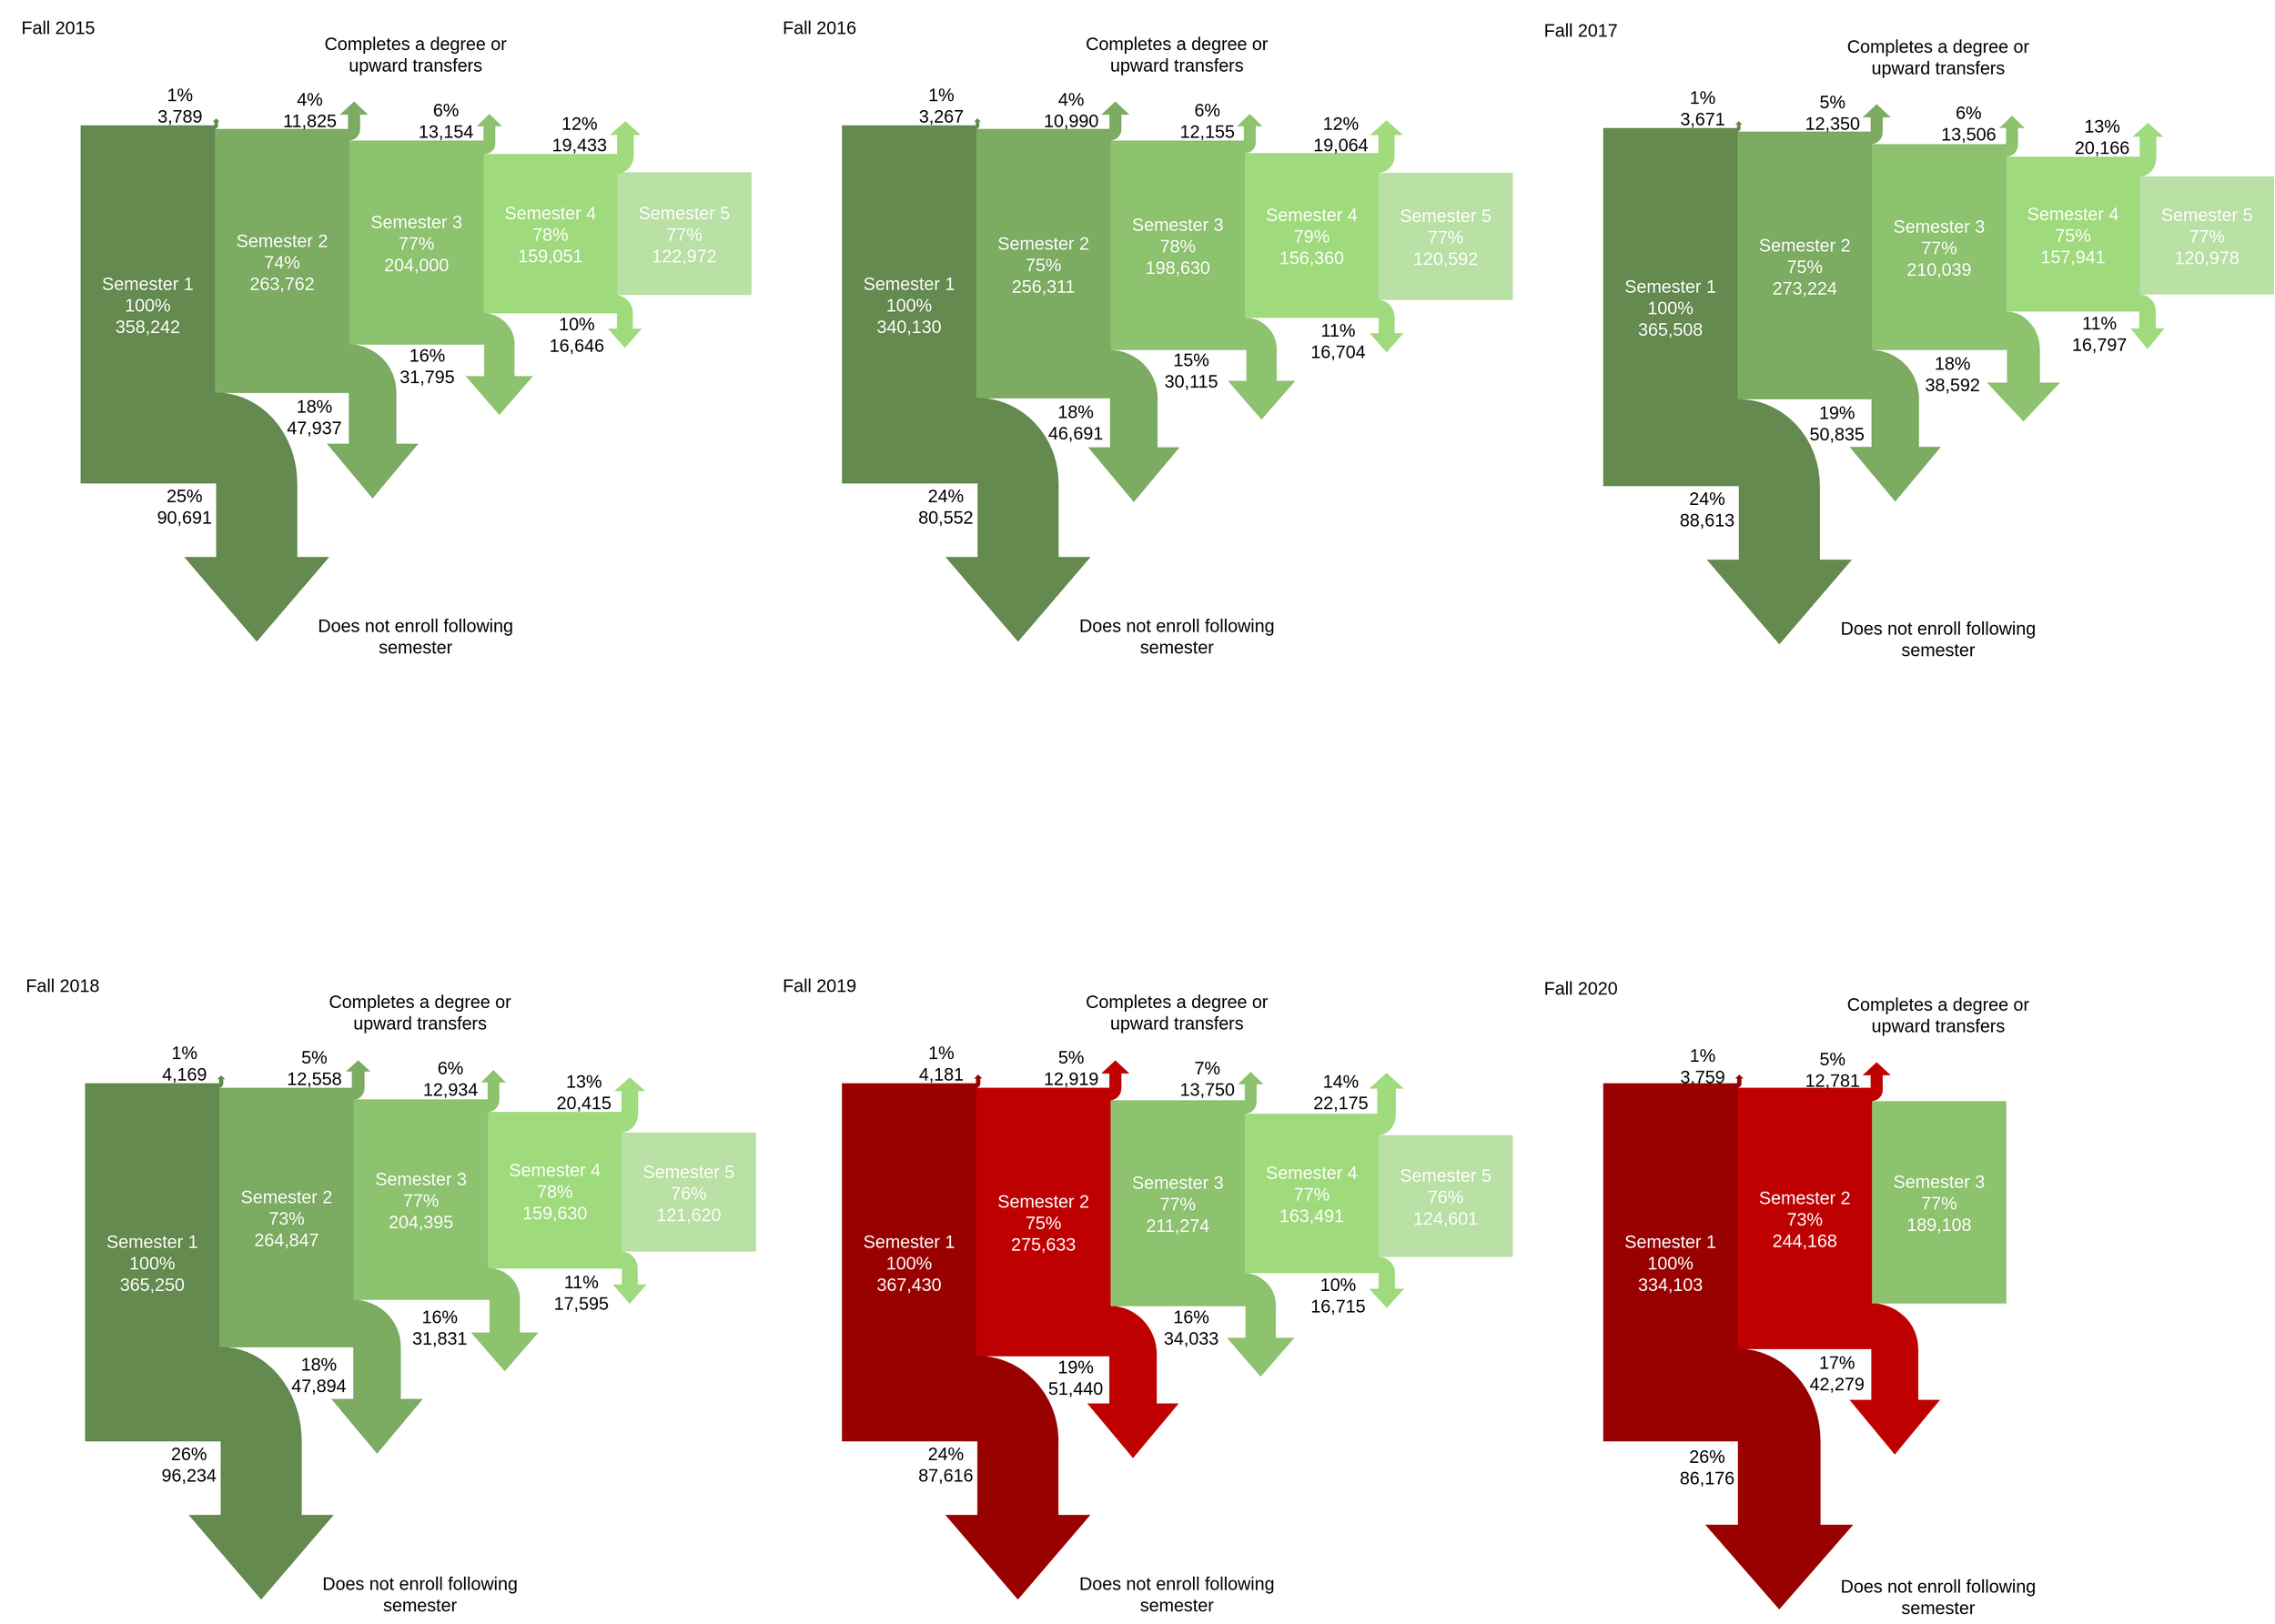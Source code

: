 <mxfile version="21.0.6" type="github" pages="2">
  <diagram name="Page-1" id="aFJhFqFk9B--9QyLlLoq">
    <mxGraphModel dx="2807" dy="1693" grid="1" gridSize="10" guides="1" tooltips="1" connect="1" arrows="1" fold="1" page="1" pageScale="1" pageWidth="850" pageHeight="1100" math="0" shadow="0">
      <root>
        <mxCell id="0" />
        <mxCell id="1" parent="0" />
        <mxCell id="rpRpTpSi7NvEV7vdiJDh-1" value="&lt;font style=&quot;font-size: 20px;&quot; color=&quot;#ffffff&quot;&gt;Semester 4&lt;br&gt;78%&lt;br&gt;159,051&lt;br&gt;&lt;/font&gt;" style="rounded=0;whiteSpace=wrap;html=1;labelBackgroundColor=none;fillStyle=solid;strokeColor=none;fillColor=#9FDB7D;gradientColor=none;" vertex="1" parent="1">
          <mxGeometry x="-1160" y="-898" width="149" height="178" as="geometry" />
        </mxCell>
        <mxCell id="rpRpTpSi7NvEV7vdiJDh-2" value="" style="verticalLabelPosition=bottom;verticalAlign=top;html=1;shape=mxgraph.basic.half_circle;flipV=1;fillColor=#8DC26F;strokeColor=#8DC26F;" vertex="1" parent="1">
          <mxGeometry x="-1198" y="-720" width="72" height="34.5" as="geometry" />
        </mxCell>
        <mxCell id="rpRpTpSi7NvEV7vdiJDh-3" value="" style="verticalLabelPosition=bottom;verticalAlign=top;html=1;shape=mxgraph.basic.half_circle;flipV=1;strokeColor=#7CAB62;fillColor=#7CAB62;" vertex="1" parent="1">
          <mxGeometry x="-1363.94" y="-685" width="105.88" height="53" as="geometry" />
        </mxCell>
        <mxCell id="rpRpTpSi7NvEV7vdiJDh-4" value="&lt;font color=&quot;#000000&quot;&gt;1%&lt;br&gt;3,789&lt;br&gt;&lt;/font&gt;" style="rounded=0;whiteSpace=wrap;html=1;labelBackgroundColor=none;fillStyle=solid;strokeColor=none;fontSize=20;fontColor=#FFFFFF;fillColor=none;gradientColor=none;container=0;" vertex="1" parent="1">
          <mxGeometry x="-1534.2" y="-975.99" width="70" height="45.99" as="geometry" />
        </mxCell>
        <mxCell id="rpRpTpSi7NvEV7vdiJDh-5" value="" style="verticalLabelPosition=bottom;verticalAlign=top;html=1;shape=mxgraph.basic.half_circle;flipV=1;rotation=-180;fillColor=#7CAB62;strokeColor=#7CAB62;" vertex="1" parent="1">
          <mxGeometry x="-1323.5" y="-925.5" width="25" height="12" as="geometry" />
        </mxCell>
        <mxCell id="rpRpTpSi7NvEV7vdiJDh-6" value="" style="group" vertex="1" connectable="0" parent="1">
          <mxGeometry x="-1040" y="-742" width="50" height="70" as="geometry" />
        </mxCell>
        <mxCell id="rpRpTpSi7NvEV7vdiJDh-7" value="" style="html=1;shadow=0;dashed=0;align=center;verticalAlign=middle;shape=mxgraph.arrows2.arrow;dy=0.53;dx=21.54;direction=south;notch=0;fillColor=#9FDB7D;strokeColor=none;" vertex="1" parent="rpRpTpSi7NvEV7vdiJDh-6">
          <mxGeometry x="18.8" y="21" width="37.75" height="39.65" as="geometry" />
        </mxCell>
        <mxCell id="rpRpTpSi7NvEV7vdiJDh-8" value="" style="verticalLabelPosition=bottom;verticalAlign=top;html=1;shape=mxgraph.basic.half_circle;flipV=1;fillColor=#9FDB7D;strokeColor=none;" vertex="1" parent="rpRpTpSi7NvEV7vdiJDh-6">
          <mxGeometry x="1.502" y="0.667" width="45.054" height="21.333" as="geometry" />
        </mxCell>
        <mxCell id="rpRpTpSi7NvEV7vdiJDh-9" value="" style="html=1;shadow=0;dashed=0;align=center;verticalAlign=middle;shape=mxgraph.arrows2.arrow;dy=0.57;dx=13.65;direction=south;notch=0;rotation=-180;fillColor=#7CAB62;strokeColor=#7CAB62;" vertex="1" parent="1">
          <mxGeometry x="-1319.2" y="-956" width="29" height="30" as="geometry" />
        </mxCell>
        <mxCell id="rpRpTpSi7NvEV7vdiJDh-10" value="" style="html=1;shadow=0;dashed=0;align=center;verticalAlign=middle;shape=mxgraph.arrows2.arrow;dy=0.53;dx=12.67;direction=south;notch=0;rotation=-180;fillColor=#8DC26F;strokeColor=#8DC26F;" vertex="1" parent="1">
          <mxGeometry x="-1166.6" y="-942" width="26" height="32" as="geometry" />
        </mxCell>
        <mxCell id="rpRpTpSi7NvEV7vdiJDh-11" value="" style="verticalLabelPosition=bottom;verticalAlign=top;html=1;shape=mxgraph.basic.half_circle;flipV=1;rotation=-180;fillColor=#8DC26F;strokeColor=#8DC26F;" vertex="1" parent="1">
          <mxGeometry x="-1170.5" y="-909.51" width="23" height="11" as="geometry" />
        </mxCell>
        <mxCell id="rpRpTpSi7NvEV7vdiJDh-12" value="&lt;font style=&quot;font-size: 20px;&quot; color=&quot;#ffffff&quot;&gt;Semester 1&lt;br&gt;100%&lt;br&gt;358,242&lt;br&gt;&lt;/font&gt;" style="rounded=0;whiteSpace=wrap;html=1;labelBackgroundColor=none;fillStyle=solid;strokeColor=none;fillColor=#648A4F;gradientColor=none;" vertex="1" parent="1">
          <mxGeometry x="-1610" y="-930" width="150" height="400" as="geometry" />
        </mxCell>
        <mxCell id="rpRpTpSi7NvEV7vdiJDh-13" value="" style="shape=singleArrow;direction=south;whiteSpace=wrap;html=1;arrowWidth=0.565;arrowSize=0.36;rotation=-180;fillColor=#648A4F;strokeColor=#648A4F;" vertex="1" parent="1">
          <mxGeometry x="-1461.3" y="-937" width="5.2" height="7" as="geometry" />
        </mxCell>
        <mxCell id="rpRpTpSi7NvEV7vdiJDh-14" value="&lt;font style=&quot;font-size: 20px;&quot; color=&quot;#ffffff&quot;&gt;Semester 2&lt;br&gt;74%&lt;br&gt;263,762&lt;br&gt;&lt;/font&gt;" style="rounded=0;whiteSpace=wrap;html=1;labelBackgroundColor=none;fillStyle=solid;strokeColor=none;fillColor=#7CAB62;gradientColor=none;" vertex="1" parent="1">
          <mxGeometry x="-1460" y="-926" width="150" height="295" as="geometry" />
        </mxCell>
        <mxCell id="rpRpTpSi7NvEV7vdiJDh-15" value="" style="html=1;shadow=0;dashed=0;align=center;verticalAlign=middle;shape=mxgraph.arrows2.arrow;dy=0.48;dx=59.93;direction=south;notch=0;strokeColor=#7CAB62;fillColor=#7CAB62;" vertex="1" parent="1">
          <mxGeometry x="-1334" y="-632" width="100" height="118" as="geometry" />
        </mxCell>
        <mxCell id="rpRpTpSi7NvEV7vdiJDh-16" value="&lt;font style=&quot;font-size: 20px;&quot; color=&quot;#ffffff&quot;&gt;Semester 5&lt;br&gt;77%&lt;br&gt;122,972&lt;br&gt;&lt;/font&gt;" style="rounded=0;whiteSpace=wrap;html=1;labelBackgroundColor=none;fillStyle=solid;strokeColor=none;fillColor=#B9E0A5;gradientColor=none;" vertex="1" parent="1">
          <mxGeometry x="-1011" y="-877.5" width="150" height="137" as="geometry" />
        </mxCell>
        <mxCell id="rpRpTpSi7NvEV7vdiJDh-17" value="&lt;font color=&quot;#000000&quot;&gt;Does not enroll following semester&lt;/font&gt;" style="rounded=0;whiteSpace=wrap;html=1;labelBackgroundColor=none;fillStyle=solid;strokeColor=none;fontSize=20;fontColor=#FFFFFF;fillColor=none;gradientColor=none;" vertex="1" parent="1">
          <mxGeometry x="-1353.48" y="-390" width="233.74" height="60" as="geometry" />
        </mxCell>
        <mxCell id="rpRpTpSi7NvEV7vdiJDh-18" value="&lt;font color=&quot;#000000&quot;&gt;Completes a degree or upward transfers&lt;/font&gt;" style="rounded=0;whiteSpace=wrap;html=1;labelBackgroundColor=none;fillStyle=solid;strokeColor=none;fontSize=20;fontColor=#FFFFFF;fillColor=none;gradientColor=none;" vertex="1" parent="1">
          <mxGeometry x="-1353.48" y="-1040" width="233.74" height="60" as="geometry" />
        </mxCell>
        <mxCell id="rpRpTpSi7NvEV7vdiJDh-19" value="&lt;font color=&quot;#000000&quot;&gt;4%&lt;br&gt;11,825&lt;br&gt;&lt;/font&gt;" style="rounded=0;whiteSpace=wrap;html=1;labelBackgroundColor=none;fillStyle=solid;strokeColor=none;fontSize=20;fontColor=#FFFFFF;fillColor=none;gradientColor=none;" vertex="1" parent="1">
          <mxGeometry x="-1389.2" y="-970" width="70" height="44" as="geometry" />
        </mxCell>
        <mxCell id="rpRpTpSi7NvEV7vdiJDh-20" value="&lt;font color=&quot;#000000&quot;&gt;6%&lt;br&gt;13,154&lt;br&gt;&lt;/font&gt;" style="rounded=0;whiteSpace=wrap;html=1;labelBackgroundColor=none;fillStyle=solid;strokeColor=none;fontSize=20;fontColor=#FFFFFF;fillColor=none;gradientColor=none;" vertex="1" parent="1">
          <mxGeometry x="-1236.6" y="-959.25" width="70" height="45.75" as="geometry" />
        </mxCell>
        <mxCell id="rpRpTpSi7NvEV7vdiJDh-21" value="&lt;font color=&quot;#000000&quot;&gt;Fall 2015&lt;/font&gt;" style="rounded=0;whiteSpace=wrap;html=1;labelBackgroundColor=none;fillStyle=solid;strokeColor=none;fontSize=20;fontColor=#FFFFFF;fillColor=none;gradientColor=none;" vertex="1" parent="1">
          <mxGeometry x="-1700" y="-1070" width="130" height="60" as="geometry" />
        </mxCell>
        <mxCell id="rpRpTpSi7NvEV7vdiJDh-22" value="" style="verticalLabelPosition=bottom;verticalAlign=top;html=1;shape=mxgraph.basic.half_circle;flipV=1;fillColor=#648A4F;strokeColor=#648A4F;" vertex="1" parent="1">
          <mxGeometry x="-1548.7" y="-631" width="180" height="100.5" as="geometry" />
        </mxCell>
        <mxCell id="rpRpTpSi7NvEV7vdiJDh-23" value="" style="html=1;shadow=0;dashed=0;align=center;verticalAlign=middle;shape=mxgraph.arrows2.arrow;dy=0.44;dx=93.35;direction=south;notch=0;fillColor=#648A4F;strokeColor=#648A4F;" vertex="1" parent="1">
          <mxGeometry x="-1493.3" y="-530.3" width="159.87" height="176.3" as="geometry" />
        </mxCell>
        <mxCell id="rpRpTpSi7NvEV7vdiJDh-24" value="&lt;font color=&quot;#000000&quot;&gt;25%&lt;br&gt;90,691&lt;br&gt;&lt;/font&gt;" style="rounded=0;whiteSpace=wrap;html=1;labelBackgroundColor=none;fillStyle=solid;strokeColor=none;fontSize=20;fontColor=#FFFFFF;fillColor=none;gradientColor=none;" vertex="1" parent="1">
          <mxGeometry x="-1529.03" y="-530" width="70" height="50" as="geometry" />
        </mxCell>
        <mxCell id="rpRpTpSi7NvEV7vdiJDh-25" value="&lt;font color=&quot;#000000&quot;&gt;18%&lt;br&gt;47,937&lt;br&gt;&lt;/font&gt;" style="rounded=0;whiteSpace=wrap;html=1;labelBackgroundColor=none;fillStyle=solid;strokeColor=none;fontSize=20;fontColor=#FFFFFF;fillColor=none;gradientColor=none;" vertex="1" parent="1">
          <mxGeometry x="-1379.2" y="-631" width="60" height="51" as="geometry" />
        </mxCell>
        <mxCell id="rpRpTpSi7NvEV7vdiJDh-26" value="" style="html=1;shadow=0;dashed=0;align=center;verticalAlign=middle;shape=mxgraph.arrows2.arrow;dy=0.55;dx=42.08;direction=south;notch=0;fillColor=#8DC26F;strokeColor=#8DC26F;" vertex="1" parent="1">
          <mxGeometry x="-1179" y="-686.25" width="73" height="79" as="geometry" />
        </mxCell>
        <mxCell id="rpRpTpSi7NvEV7vdiJDh-27" value="" style="verticalLabelPosition=bottom;verticalAlign=top;html=1;shape=mxgraph.basic.half_circle;flipV=1;rotation=-180;fillColor=#648A4F;strokeColor=#648A4F;" vertex="1" parent="1">
          <mxGeometry x="-1464.2" y="-929.5" width="7" height="3" as="geometry" />
        </mxCell>
        <mxCell id="rpRpTpSi7NvEV7vdiJDh-28" value="&lt;font color=&quot;#000000&quot;&gt;12%&lt;br&gt;19,433&lt;br&gt;&lt;/font&gt;" style="rounded=0;whiteSpace=wrap;html=1;labelBackgroundColor=none;fillStyle=solid;strokeColor=none;fontSize=20;fontColor=#FFFFFF;fillColor=none;gradientColor=none;" vertex="1" parent="1">
          <mxGeometry x="-1087.8" y="-946.51" width="70" height="51.5" as="geometry" />
        </mxCell>
        <mxCell id="rpRpTpSi7NvEV7vdiJDh-29" value="&lt;font style=&quot;font-size: 20px;&quot; color=&quot;#ffffff&quot;&gt;Semester 3&lt;br&gt;77%&lt;br&gt;204,000&lt;br&gt;&lt;/font&gt;" style="rounded=0;whiteSpace=wrap;html=1;labelBackgroundColor=none;fillStyle=solid;strokeColor=none;fillColor=#8DC26F;gradientColor=none;" vertex="1" parent="1">
          <mxGeometry x="-1310" y="-913" width="150" height="228" as="geometry" />
        </mxCell>
        <mxCell id="rpRpTpSi7NvEV7vdiJDh-30" value="&lt;font color=&quot;#000000&quot;&gt;16%&lt;br&gt;31,795&lt;br&gt;&lt;/font&gt;" style="rounded=0;whiteSpace=wrap;html=1;labelBackgroundColor=none;fillStyle=solid;strokeColor=none;fontSize=20;fontColor=#FFFFFF;fillColor=none;gradientColor=none;" vertex="1" parent="1">
          <mxGeometry x="-1253" y="-685" width="60" height="45" as="geometry" />
        </mxCell>
        <mxCell id="rpRpTpSi7NvEV7vdiJDh-31" value="" style="verticalLabelPosition=bottom;verticalAlign=top;html=1;shape=mxgraph.basic.half_circle;flipV=1;rotation=-180;fillColor=#a0db7d;strokeColor=#a0db7d;" vertex="1" parent="1">
          <mxGeometry x="-1028" y="-896" width="35" height="19" as="geometry" />
        </mxCell>
        <mxCell id="rpRpTpSi7NvEV7vdiJDh-32" value="" style="html=1;shadow=0;dashed=0;align=center;verticalAlign=middle;shape=mxgraph.arrows2.arrow;dy=0.45;dx=14.29;direction=south;notch=0;rotation=-180;fillColor=#a0db7d;strokeColor=#a0db7d;" vertex="1" parent="1">
          <mxGeometry x="-1017.8" y="-934.01" width="32" height="39" as="geometry" />
        </mxCell>
        <mxCell id="rpRpTpSi7NvEV7vdiJDh-33" value="&lt;font color=&quot;#000000&quot;&gt;10%&lt;br&gt;16,646&lt;br&gt;&lt;/font&gt;" style="rounded=0;whiteSpace=wrap;html=1;labelBackgroundColor=none;fillStyle=solid;strokeColor=none;fontSize=20;fontColor=#FFFFFF;fillColor=none;gradientColor=none;" vertex="1" parent="1">
          <mxGeometry x="-1091.2" y="-721" width="70" height="48" as="geometry" />
        </mxCell>
        <mxCell id="AX7mnTqwUvaXNK33T4vt-1" value="&lt;font style=&quot;font-size: 20px;&quot; color=&quot;#ffffff&quot;&gt;Semester 4&lt;br&gt;79%&lt;br&gt;156,360&lt;br&gt;&lt;/font&gt;" style="rounded=0;whiteSpace=wrap;html=1;labelBackgroundColor=none;fillStyle=solid;strokeColor=none;fillColor=#9FDB7D;gradientColor=none;" vertex="1" parent="1">
          <mxGeometry x="-310" y="-899" width="149" height="184" as="geometry" />
        </mxCell>
        <mxCell id="AX7mnTqwUvaXNK33T4vt-2" value="" style="verticalLabelPosition=bottom;verticalAlign=top;html=1;shape=mxgraph.basic.half_circle;flipV=1;fillColor=#8DC26F;strokeColor=#8DC26F;" vertex="1" parent="1">
          <mxGeometry x="-344" y="-714.5" width="69" height="35" as="geometry" />
        </mxCell>
        <mxCell id="AX7mnTqwUvaXNK33T4vt-3" value="" style="verticalLabelPosition=bottom;verticalAlign=top;html=1;shape=mxgraph.basic.half_circle;flipV=1;strokeColor=#7CAB62;fillColor=#7CAB62;" vertex="1" parent="1">
          <mxGeometry x="-513.94" y="-678.5" width="105.88" height="53" as="geometry" />
        </mxCell>
        <mxCell id="AX7mnTqwUvaXNK33T4vt-4" value="&lt;font color=&quot;#000000&quot;&gt;1%&lt;br&gt;3,267&lt;br&gt;&lt;/font&gt;" style="rounded=0;whiteSpace=wrap;html=1;labelBackgroundColor=none;fillStyle=solid;strokeColor=none;fontSize=20;fontColor=#FFFFFF;fillColor=none;gradientColor=none;container=0;" vertex="1" parent="1">
          <mxGeometry x="-684.2" y="-975.99" width="70" height="45.99" as="geometry" />
        </mxCell>
        <mxCell id="AX7mnTqwUvaXNK33T4vt-5" value="" style="verticalLabelPosition=bottom;verticalAlign=top;html=1;shape=mxgraph.basic.half_circle;flipV=1;rotation=-180;fillColor=#7CAB62;strokeColor=#7CAB62;" vertex="1" parent="1">
          <mxGeometry x="-473.5" y="-925.5" width="25" height="12" as="geometry" />
        </mxCell>
        <mxCell id="AX7mnTqwUvaXNK33T4vt-6" value="" style="group" vertex="1" connectable="0" parent="1">
          <mxGeometry x="-190" y="-742" width="50" height="70" as="geometry" />
        </mxCell>
        <mxCell id="AX7mnTqwUvaXNK33T4vt-7" value="" style="html=1;shadow=0;dashed=0;align=center;verticalAlign=middle;shape=mxgraph.arrows2.arrow;dy=0.53;dx=21.54;direction=south;notch=0;fillColor=#9FDB7D;strokeColor=none;" vertex="1" parent="AX7mnTqwUvaXNK33T4vt-6">
          <mxGeometry x="19.25" y="26" width="37.75" height="39.65" as="geometry" />
        </mxCell>
        <mxCell id="AX7mnTqwUvaXNK33T4vt-8" value="" style="verticalLabelPosition=bottom;verticalAlign=top;html=1;shape=mxgraph.basic.half_circle;flipV=1;fillColor=#9FDB7D;strokeColor=none;" vertex="1" parent="AX7mnTqwUvaXNK33T4vt-6">
          <mxGeometry x="11" y="7" width="36" height="20" as="geometry" />
        </mxCell>
        <mxCell id="AX7mnTqwUvaXNK33T4vt-9" value="" style="html=1;shadow=0;dashed=0;align=center;verticalAlign=middle;shape=mxgraph.arrows2.arrow;dy=0.57;dx=13.65;direction=south;notch=0;rotation=-180;fillColor=#7CAB62;strokeColor=#7CAB62;" vertex="1" parent="1">
          <mxGeometry x="-469.2" y="-956" width="29" height="30" as="geometry" />
        </mxCell>
        <mxCell id="AX7mnTqwUvaXNK33T4vt-10" value="" style="html=1;shadow=0;dashed=0;align=center;verticalAlign=middle;shape=mxgraph.arrows2.arrow;dy=0.53;dx=12.67;direction=south;notch=0;rotation=-180;fillColor=#8DC26F;strokeColor=#8DC26F;" vertex="1" parent="1">
          <mxGeometry x="-317.65" y="-942" width="26" height="32" as="geometry" />
        </mxCell>
        <mxCell id="AX7mnTqwUvaXNK33T4vt-11" value="" style="verticalLabelPosition=bottom;verticalAlign=top;html=1;shape=mxgraph.basic.half_circle;flipV=1;rotation=-180;fillColor=#8DC26F;strokeColor=#8DC26F;" vertex="1" parent="1">
          <mxGeometry x="-321.5" y="-910.5" width="23" height="11" as="geometry" />
        </mxCell>
        <mxCell id="AX7mnTqwUvaXNK33T4vt-12" value="&lt;font style=&quot;font-size: 20px;&quot; color=&quot;#ffffff&quot;&gt;Semester 1&lt;br&gt;100%&lt;br&gt;340,130&lt;br&gt;&lt;/font&gt;" style="rounded=0;whiteSpace=wrap;html=1;labelBackgroundColor=none;fillStyle=solid;strokeColor=none;fillColor=#648A4F;gradientColor=none;" vertex="1" parent="1">
          <mxGeometry x="-760" y="-930" width="150" height="400" as="geometry" />
        </mxCell>
        <mxCell id="AX7mnTqwUvaXNK33T4vt-13" value="" style="shape=singleArrow;direction=south;whiteSpace=wrap;html=1;arrowWidth=0.565;arrowSize=0.36;rotation=-180;fillColor=#648A4F;strokeColor=#648A4F;" vertex="1" parent="1">
          <mxGeometry x="-611.27" y="-937" width="5.2" height="7" as="geometry" />
        </mxCell>
        <mxCell id="AX7mnTqwUvaXNK33T4vt-14" value="&lt;font style=&quot;font-size: 20px;&quot; color=&quot;#ffffff&quot;&gt;Semester 2&lt;br&gt;75%&lt;br&gt;256,311&lt;br&gt;&lt;/font&gt;" style="rounded=0;whiteSpace=wrap;html=1;labelBackgroundColor=none;fillStyle=solid;strokeColor=none;fillColor=#7CAB62;gradientColor=none;" vertex="1" parent="1">
          <mxGeometry x="-610" y="-926" width="150" height="301" as="geometry" />
        </mxCell>
        <mxCell id="AX7mnTqwUvaXNK33T4vt-15" value="" style="html=1;shadow=0;dashed=0;align=center;verticalAlign=middle;shape=mxgraph.arrows2.arrow;dy=0.48;dx=59.93;direction=south;notch=0;strokeColor=#7CAB62;fillColor=#7CAB62;" vertex="1" parent="1">
          <mxGeometry x="-484.1" y="-628" width="100" height="118" as="geometry" />
        </mxCell>
        <mxCell id="AX7mnTqwUvaXNK33T4vt-16" value="&lt;font style=&quot;font-size: 20px;&quot; color=&quot;#ffffff&quot;&gt;Semester 5&lt;br&gt;77%&lt;br&gt;120,592&lt;br&gt;&lt;/font&gt;" style="rounded=0;whiteSpace=wrap;html=1;labelBackgroundColor=none;fillStyle=solid;strokeColor=none;fillColor=#B9E0A5;gradientColor=none;" vertex="1" parent="1">
          <mxGeometry x="-161" y="-877" width="150" height="142" as="geometry" />
        </mxCell>
        <mxCell id="AX7mnTqwUvaXNK33T4vt-17" value="&lt;font color=&quot;#000000&quot;&gt;Does not enroll following semester&lt;/font&gt;" style="rounded=0;whiteSpace=wrap;html=1;labelBackgroundColor=none;fillStyle=solid;strokeColor=none;fontSize=20;fontColor=#FFFFFF;fillColor=none;gradientColor=none;" vertex="1" parent="1">
          <mxGeometry x="-503.48" y="-390" width="233.74" height="60" as="geometry" />
        </mxCell>
        <mxCell id="AX7mnTqwUvaXNK33T4vt-18" value="&lt;font color=&quot;#000000&quot;&gt;Completes a degree or upward transfers&lt;/font&gt;" style="rounded=0;whiteSpace=wrap;html=1;labelBackgroundColor=none;fillStyle=solid;strokeColor=none;fontSize=20;fontColor=#FFFFFF;fillColor=none;gradientColor=none;" vertex="1" parent="1">
          <mxGeometry x="-503.48" y="-1040" width="233.74" height="60" as="geometry" />
        </mxCell>
        <mxCell id="AX7mnTqwUvaXNK33T4vt-19" value="&lt;font color=&quot;#000000&quot;&gt;4%&lt;br&gt;10,990&lt;br&gt;&lt;/font&gt;" style="rounded=0;whiteSpace=wrap;html=1;labelBackgroundColor=none;fillStyle=solid;strokeColor=none;fontSize=20;fontColor=#FFFFFF;fillColor=none;gradientColor=none;" vertex="1" parent="1">
          <mxGeometry x="-539.2" y="-970" width="70" height="44" as="geometry" />
        </mxCell>
        <mxCell id="AX7mnTqwUvaXNK33T4vt-20" value="&lt;font color=&quot;#000000&quot;&gt;6%&lt;br&gt;12,155&lt;br&gt;&lt;/font&gt;" style="rounded=0;whiteSpace=wrap;html=1;labelBackgroundColor=none;fillStyle=solid;strokeColor=none;fontSize=20;fontColor=#FFFFFF;fillColor=none;gradientColor=none;" vertex="1" parent="1">
          <mxGeometry x="-386.6" y="-959.25" width="70" height="45.75" as="geometry" />
        </mxCell>
        <mxCell id="AX7mnTqwUvaXNK33T4vt-21" value="&lt;font color=&quot;#000000&quot;&gt;Fall 2016&lt;/font&gt;" style="rounded=0;whiteSpace=wrap;html=1;labelBackgroundColor=none;fillStyle=solid;strokeColor=none;fontSize=20;fontColor=#FFFFFF;fillColor=none;gradientColor=none;" vertex="1" parent="1">
          <mxGeometry x="-850" y="-1070" width="130" height="60" as="geometry" />
        </mxCell>
        <mxCell id="AX7mnTqwUvaXNK33T4vt-22" value="" style="verticalLabelPosition=bottom;verticalAlign=top;html=1;shape=mxgraph.basic.half_circle;flipV=1;fillColor=#648A4F;strokeColor=#648A4F;" vertex="1" parent="1">
          <mxGeometry x="-698.7" y="-625" width="180" height="94.5" as="geometry" />
        </mxCell>
        <mxCell id="AX7mnTqwUvaXNK33T4vt-23" value="" style="html=1;shadow=0;dashed=0;align=center;verticalAlign=middle;shape=mxgraph.arrows2.arrow;dy=0.44;dx=93.35;direction=south;notch=0;fillColor=#648A4F;strokeColor=#648A4F;" vertex="1" parent="1">
          <mxGeometry x="-643.3" y="-530.3" width="159.87" height="176.3" as="geometry" />
        </mxCell>
        <mxCell id="AX7mnTqwUvaXNK33T4vt-24" value="&lt;font color=&quot;#000000&quot;&gt;24%&lt;br&gt;80,552&lt;br&gt;&lt;/font&gt;" style="rounded=0;whiteSpace=wrap;html=1;labelBackgroundColor=none;fillStyle=solid;strokeColor=none;fontSize=20;fontColor=#FFFFFF;fillColor=none;gradientColor=none;" vertex="1" parent="1">
          <mxGeometry x="-679.03" y="-530" width="70" height="50" as="geometry" />
        </mxCell>
        <mxCell id="AX7mnTqwUvaXNK33T4vt-25" value="&lt;font color=&quot;#000000&quot;&gt;18%&lt;br&gt;46,691&lt;br&gt;&lt;/font&gt;" style="rounded=0;whiteSpace=wrap;html=1;labelBackgroundColor=none;fillStyle=solid;strokeColor=none;fontSize=20;fontColor=#FFFFFF;fillColor=none;gradientColor=none;" vertex="1" parent="1">
          <mxGeometry x="-529.2" y="-625" width="60" height="51" as="geometry" />
        </mxCell>
        <mxCell id="AX7mnTqwUvaXNK33T4vt-26" value="" style="html=1;shadow=0;dashed=0;align=center;verticalAlign=middle;shape=mxgraph.arrows2.arrow;dy=0.55;dx=42.08;direction=south;notch=0;fillColor=#8DC26F;strokeColor=#8DC26F;" vertex="1" parent="1">
          <mxGeometry x="-328" y="-681" width="73" height="79" as="geometry" />
        </mxCell>
        <mxCell id="AX7mnTqwUvaXNK33T4vt-27" value="" style="verticalLabelPosition=bottom;verticalAlign=top;html=1;shape=mxgraph.basic.half_circle;flipV=1;rotation=-180;fillColor=#648A4F;strokeColor=#648A4F;" vertex="1" parent="1">
          <mxGeometry x="-614.2" y="-929.5" width="7" height="3.1" as="geometry" />
        </mxCell>
        <mxCell id="AX7mnTqwUvaXNK33T4vt-28" value="&lt;font color=&quot;#000000&quot;&gt;12%&lt;br&gt;19,064&lt;br&gt;&lt;/font&gt;" style="rounded=0;whiteSpace=wrap;html=1;labelBackgroundColor=none;fillStyle=solid;strokeColor=none;fontSize=20;fontColor=#FFFFFF;fillColor=none;gradientColor=none;" vertex="1" parent="1">
          <mxGeometry x="-237.8" y="-946.51" width="70" height="51.5" as="geometry" />
        </mxCell>
        <mxCell id="AX7mnTqwUvaXNK33T4vt-29" value="&lt;font style=&quot;font-size: 20px;&quot; color=&quot;#ffffff&quot;&gt;Semester 3&lt;br&gt;78%&lt;br&gt;198,630&lt;br&gt;&lt;/font&gt;" style="rounded=0;whiteSpace=wrap;html=1;labelBackgroundColor=none;fillStyle=solid;strokeColor=none;fillColor=#8DC26F;gradientColor=none;" vertex="1" parent="1">
          <mxGeometry x="-460" y="-913" width="150" height="234" as="geometry" />
        </mxCell>
        <mxCell id="AX7mnTqwUvaXNK33T4vt-30" value="&lt;font color=&quot;#000000&quot;&gt;15%&lt;br&gt;30,115&lt;br&gt;&lt;/font&gt;" style="rounded=0;whiteSpace=wrap;html=1;labelBackgroundColor=none;fillStyle=solid;strokeColor=none;fontSize=20;fontColor=#FFFFFF;fillColor=none;gradientColor=none;" vertex="1" parent="1">
          <mxGeometry x="-400" y="-679.5" width="60" height="45" as="geometry" />
        </mxCell>
        <mxCell id="AX7mnTqwUvaXNK33T4vt-31" value="" style="verticalLabelPosition=bottom;verticalAlign=top;html=1;shape=mxgraph.basic.half_circle;flipV=1;rotation=-180;fillColor=#a0db7d;strokeColor=#a0db7d;" vertex="1" parent="1">
          <mxGeometry x="-178.5" y="-896" width="35" height="18.5" as="geometry" />
        </mxCell>
        <mxCell id="AX7mnTqwUvaXNK33T4vt-32" value="" style="html=1;shadow=0;dashed=0;align=center;verticalAlign=middle;shape=mxgraph.arrows2.arrow;dy=0.5;dx=15.33;direction=south;notch=0;rotation=-180;fillColor=#a0db7d;strokeColor=#a0db7d;" vertex="1" parent="1">
          <mxGeometry x="-169" y="-935" width="34" height="39" as="geometry" />
        </mxCell>
        <mxCell id="AX7mnTqwUvaXNK33T4vt-33" value="&lt;font color=&quot;#000000&quot;&gt;11%&lt;br&gt;16,704&lt;br&gt;&lt;/font&gt;" style="rounded=0;whiteSpace=wrap;html=1;labelBackgroundColor=none;fillStyle=solid;strokeColor=none;fontSize=20;fontColor=#FFFFFF;fillColor=none;gradientColor=none;" vertex="1" parent="1">
          <mxGeometry x="-241.2" y="-714.5" width="70" height="48" as="geometry" />
        </mxCell>
        <mxCell id="AX7mnTqwUvaXNK33T4vt-34" value="&lt;font style=&quot;font-size: 20px;&quot; color=&quot;#ffffff&quot;&gt;Semester 4&lt;br&gt;75%&lt;br&gt;157,941&lt;br&gt;&lt;/font&gt;" style="rounded=0;whiteSpace=wrap;html=1;labelBackgroundColor=none;fillStyle=solid;strokeColor=none;fillColor=#9FDB7D;gradientColor=none;" vertex="1" parent="1">
          <mxGeometry x="540" y="-895" width="149" height="173" as="geometry" />
        </mxCell>
        <mxCell id="AX7mnTqwUvaXNK33T4vt-35" value="" style="verticalLabelPosition=bottom;verticalAlign=top;html=1;shape=mxgraph.basic.half_circle;flipV=1;fillColor=#8DC26F;strokeColor=#8DC26F;" vertex="1" parent="1">
          <mxGeometry x="502" y="-721.5" width="75" height="42" as="geometry" />
        </mxCell>
        <mxCell id="AX7mnTqwUvaXNK33T4vt-36" value="" style="verticalLabelPosition=bottom;verticalAlign=top;html=1;shape=mxgraph.basic.half_circle;flipV=1;strokeColor=#7CAB62;fillColor=#7CAB62;" vertex="1" parent="1">
          <mxGeometry x="336.06" y="-678.5" width="105.88" height="53" as="geometry" />
        </mxCell>
        <mxCell id="AX7mnTqwUvaXNK33T4vt-37" value="&lt;font color=&quot;#000000&quot;&gt;1%&lt;br&gt;3,671&lt;br&gt;&lt;/font&gt;" style="rounded=0;whiteSpace=wrap;html=1;labelBackgroundColor=none;fillStyle=solid;strokeColor=none;fontSize=20;fontColor=#FFFFFF;fillColor=none;gradientColor=none;container=0;" vertex="1" parent="1">
          <mxGeometry x="165.8" y="-972.99" width="70" height="45.99" as="geometry" />
        </mxCell>
        <mxCell id="AX7mnTqwUvaXNK33T4vt-38" value="" style="verticalLabelPosition=bottom;verticalAlign=top;html=1;shape=mxgraph.basic.half_circle;flipV=1;rotation=-180;fillColor=#7CAB62;strokeColor=#7CAB62;" vertex="1" parent="1">
          <mxGeometry x="376.5" y="-922.5" width="25" height="13" as="geometry" />
        </mxCell>
        <mxCell id="AX7mnTqwUvaXNK33T4vt-39" value="" style="group" vertex="1" connectable="0" parent="1">
          <mxGeometry x="660" y="-750.1" width="56.55" height="70" as="geometry" />
        </mxCell>
        <mxCell id="AX7mnTqwUvaXNK33T4vt-40" value="" style="html=1;shadow=0;dashed=0;align=center;verticalAlign=middle;shape=mxgraph.arrows2.arrow;dy=0.51;dx=23;direction=south;notch=0;fillColor=#9FDB7D;strokeColor=none;" vertex="1" parent="AX7mnTqwUvaXNK33T4vt-39">
          <mxGeometry x="18.8" y="27" width="37.75" height="43" as="geometry" />
        </mxCell>
        <mxCell id="AX7mnTqwUvaXNK33T4vt-41" value="" style="verticalLabelPosition=bottom;verticalAlign=top;html=1;shape=mxgraph.basic.half_circle;flipV=1;fillColor=#9FDB7D;strokeColor=none;" vertex="1" parent="AX7mnTqwUvaXNK33T4vt-39">
          <mxGeometry x="10" y="9" width="37" height="19" as="geometry" />
        </mxCell>
        <mxCell id="AX7mnTqwUvaXNK33T4vt-42" value="" style="html=1;shadow=0;dashed=0;align=center;verticalAlign=middle;shape=mxgraph.arrows2.arrow;dy=0.57;dx=13.65;direction=south;notch=0;rotation=-180;fillColor=#7CAB62;strokeColor=#7CAB62;" vertex="1" parent="1">
          <mxGeometry x="380.8" y="-953" width="29" height="30" as="geometry" />
        </mxCell>
        <mxCell id="AX7mnTqwUvaXNK33T4vt-43" value="" style="html=1;shadow=0;dashed=0;align=center;verticalAlign=middle;shape=mxgraph.arrows2.arrow;dy=0.53;dx=12.67;direction=south;notch=0;rotation=-180;fillColor=#8DC26F;strokeColor=#8DC26F;" vertex="1" parent="1">
          <mxGeometry x="533.4" y="-940" width="26" height="32" as="geometry" />
        </mxCell>
        <mxCell id="AX7mnTqwUvaXNK33T4vt-44" value="" style="verticalLabelPosition=bottom;verticalAlign=top;html=1;shape=mxgraph.basic.half_circle;flipV=1;rotation=-180;fillColor=#8DC26F;strokeColor=#8DC26F;" vertex="1" parent="1">
          <mxGeometry x="527.5" y="-908.5" width="25" height="13" as="geometry" />
        </mxCell>
        <mxCell id="AX7mnTqwUvaXNK33T4vt-45" value="&lt;font style=&quot;font-size: 20px;&quot; color=&quot;#ffffff&quot;&gt;Semester 1&lt;br&gt;100%&lt;br&gt;365,508&lt;br&gt;&lt;/font&gt;" style="rounded=0;whiteSpace=wrap;html=1;labelBackgroundColor=none;fillStyle=solid;strokeColor=none;fillColor=#648A4F;gradientColor=none;" vertex="1" parent="1">
          <mxGeometry x="90" y="-927" width="150" height="400" as="geometry" />
        </mxCell>
        <mxCell id="AX7mnTqwUvaXNK33T4vt-46" value="" style="shape=singleArrow;direction=south;whiteSpace=wrap;html=1;arrowWidth=0.565;arrowSize=0.36;rotation=-180;fillColor=#648A4F;strokeColor=#648A4F;" vertex="1" parent="1">
          <mxGeometry x="238.7" y="-934" width="5.2" height="7" as="geometry" />
        </mxCell>
        <mxCell id="AX7mnTqwUvaXNK33T4vt-47" value="&lt;font style=&quot;font-size: 20px;&quot; color=&quot;#ffffff&quot;&gt;Semester 2&lt;br&gt;75%&lt;br&gt;273,224&lt;br&gt;&lt;/font&gt;" style="rounded=0;whiteSpace=wrap;html=1;labelBackgroundColor=none;fillStyle=solid;strokeColor=none;fillColor=#7CAB62;gradientColor=none;" vertex="1" parent="1">
          <mxGeometry x="240" y="-923" width="150" height="299" as="geometry" />
        </mxCell>
        <mxCell id="AX7mnTqwUvaXNK33T4vt-48" value="" style="html=1;shadow=0;dashed=0;align=center;verticalAlign=middle;shape=mxgraph.arrows2.arrow;dy=0.48;dx=59.93;direction=south;notch=0;strokeColor=#7CAB62;fillColor=#7CAB62;" vertex="1" parent="1">
          <mxGeometry x="366" y="-628.5" width="100" height="118" as="geometry" />
        </mxCell>
        <mxCell id="AX7mnTqwUvaXNK33T4vt-49" value="&lt;font style=&quot;font-size: 20px;&quot; color=&quot;#ffffff&quot;&gt;Semester 5&lt;br&gt;77%&lt;br&gt;120,978&lt;br&gt;&lt;/font&gt;" style="rounded=0;whiteSpace=wrap;html=1;labelBackgroundColor=none;fillStyle=solid;strokeColor=none;fillColor=#B9E0A5;gradientColor=none;" vertex="1" parent="1">
          <mxGeometry x="689" y="-873" width="150" height="132" as="geometry" />
        </mxCell>
        <mxCell id="AX7mnTqwUvaXNK33T4vt-50" value="&lt;font color=&quot;#000000&quot;&gt;Does not enroll following semester&lt;/font&gt;" style="rounded=0;whiteSpace=wrap;html=1;labelBackgroundColor=none;fillStyle=solid;strokeColor=none;fontSize=20;fontColor=#FFFFFF;fillColor=none;gradientColor=none;" vertex="1" parent="1">
          <mxGeometry x="346.52" y="-387" width="233.74" height="60" as="geometry" />
        </mxCell>
        <mxCell id="AX7mnTqwUvaXNK33T4vt-51" value="&lt;font color=&quot;#000000&quot;&gt;Completes a degree or upward transfers&lt;/font&gt;" style="rounded=0;whiteSpace=wrap;html=1;labelBackgroundColor=none;fillStyle=solid;strokeColor=none;fontSize=20;fontColor=#FFFFFF;fillColor=none;gradientColor=none;" vertex="1" parent="1">
          <mxGeometry x="346.52" y="-1037" width="233.74" height="60" as="geometry" />
        </mxCell>
        <mxCell id="AX7mnTqwUvaXNK33T4vt-52" value="&lt;font color=&quot;#000000&quot;&gt;5%&lt;br&gt;12,350&lt;br&gt;&lt;/font&gt;" style="rounded=0;whiteSpace=wrap;html=1;labelBackgroundColor=none;fillStyle=solid;strokeColor=none;fontSize=20;fontColor=#FFFFFF;fillColor=none;gradientColor=none;" vertex="1" parent="1">
          <mxGeometry x="310.8" y="-967" width="70" height="44" as="geometry" />
        </mxCell>
        <mxCell id="AX7mnTqwUvaXNK33T4vt-53" value="&lt;font color=&quot;#000000&quot;&gt;6%&lt;br&gt;13,506&lt;br&gt;&lt;/font&gt;" style="rounded=0;whiteSpace=wrap;html=1;labelBackgroundColor=none;fillStyle=solid;strokeColor=none;fontSize=20;fontColor=#FFFFFF;fillColor=none;gradientColor=none;" vertex="1" parent="1">
          <mxGeometry x="463.4" y="-956.25" width="70" height="45.75" as="geometry" />
        </mxCell>
        <mxCell id="AX7mnTqwUvaXNK33T4vt-54" value="&lt;font color=&quot;#000000&quot;&gt;Fall 2017&lt;/font&gt;" style="rounded=0;whiteSpace=wrap;html=1;labelBackgroundColor=none;fillStyle=solid;strokeColor=none;fontSize=20;fontColor=#FFFFFF;fillColor=none;gradientColor=none;" vertex="1" parent="1">
          <mxGeometry y="-1067" width="130" height="60" as="geometry" />
        </mxCell>
        <mxCell id="AX7mnTqwUvaXNK33T4vt-55" value="" style="verticalLabelPosition=bottom;verticalAlign=top;html=1;shape=mxgraph.basic.half_circle;flipV=1;fillColor=#648A4F;strokeColor=#648A4F;" vertex="1" parent="1">
          <mxGeometry x="151.3" y="-623.5" width="180" height="96" as="geometry" />
        </mxCell>
        <mxCell id="AX7mnTqwUvaXNK33T4vt-56" value="" style="html=1;shadow=0;dashed=0;align=center;verticalAlign=middle;shape=mxgraph.arrows2.arrow;dy=0.44;dx=93.35;direction=south;notch=0;fillColor=#648A4F;strokeColor=#648A4F;" vertex="1" parent="1">
          <mxGeometry x="206.7" y="-527.3" width="159.87" height="176.3" as="geometry" />
        </mxCell>
        <mxCell id="AX7mnTqwUvaXNK33T4vt-57" value="&lt;font color=&quot;#000000&quot;&gt;24%&lt;br&gt;88,613&lt;br&gt;&lt;/font&gt;" style="rounded=0;whiteSpace=wrap;html=1;labelBackgroundColor=none;fillStyle=solid;strokeColor=none;fontSize=20;fontColor=#FFFFFF;fillColor=none;gradientColor=none;" vertex="1" parent="1">
          <mxGeometry x="170.97" y="-527" width="70" height="50" as="geometry" />
        </mxCell>
        <mxCell id="AX7mnTqwUvaXNK33T4vt-58" value="&lt;font color=&quot;#000000&quot;&gt;19%&lt;br&gt;50,835&lt;br&gt;&lt;/font&gt;" style="rounded=0;whiteSpace=wrap;html=1;labelBackgroundColor=none;fillStyle=solid;strokeColor=none;fontSize=20;fontColor=#FFFFFF;fillColor=none;gradientColor=none;" vertex="1" parent="1">
          <mxGeometry x="320.8" y="-623.5" width="60" height="51" as="geometry" />
        </mxCell>
        <mxCell id="AX7mnTqwUvaXNK33T4vt-59" value="" style="html=1;shadow=0;dashed=0;align=center;verticalAlign=middle;shape=mxgraph.arrows2.arrow;dy=0.55;dx=42.08;direction=south;notch=0;fillColor=#8DC26F;strokeColor=#8DC26F;" vertex="1" parent="1">
          <mxGeometry x="519.5" y="-681" width="79.3" height="81" as="geometry" />
        </mxCell>
        <mxCell id="AX7mnTqwUvaXNK33T4vt-60" value="" style="verticalLabelPosition=bottom;verticalAlign=top;html=1;shape=mxgraph.basic.half_circle;flipV=1;rotation=-180;fillColor=#648A4F;strokeColor=#648A4F;" vertex="1" parent="1">
          <mxGeometry x="235.8" y="-926.5" width="7" height="3" as="geometry" />
        </mxCell>
        <mxCell id="AX7mnTqwUvaXNK33T4vt-61" value="&lt;font color=&quot;#000000&quot;&gt;13%&lt;br&gt;20,166&lt;br&gt;&lt;/font&gt;" style="rounded=0;whiteSpace=wrap;html=1;labelBackgroundColor=none;fillStyle=solid;strokeColor=none;fontSize=20;fontColor=#FFFFFF;fillColor=none;gradientColor=none;" vertex="1" parent="1">
          <mxGeometry x="612.2" y="-943.51" width="70" height="51.5" as="geometry" />
        </mxCell>
        <mxCell id="AX7mnTqwUvaXNK33T4vt-62" value="&lt;font style=&quot;font-size: 20px;&quot; color=&quot;#ffffff&quot;&gt;Semester 3&lt;br&gt;77%&lt;br&gt;210,039&lt;br&gt;&lt;/font&gt;" style="rounded=0;whiteSpace=wrap;html=1;labelBackgroundColor=none;fillStyle=solid;strokeColor=none;fillColor=#8DC26F;gradientColor=none;" vertex="1" parent="1">
          <mxGeometry x="390" y="-909" width="150" height="230" as="geometry" />
        </mxCell>
        <mxCell id="AX7mnTqwUvaXNK33T4vt-63" value="&lt;font color=&quot;#000000&quot;&gt;18%&lt;br&gt;38,592&lt;br&gt;&lt;/font&gt;" style="rounded=0;whiteSpace=wrap;html=1;labelBackgroundColor=none;fillStyle=solid;strokeColor=none;fontSize=20;fontColor=#FFFFFF;fillColor=none;gradientColor=none;" vertex="1" parent="1">
          <mxGeometry x="450" y="-676" width="60" height="45" as="geometry" />
        </mxCell>
        <mxCell id="AX7mnTqwUvaXNK33T4vt-64" value="" style="verticalLabelPosition=bottom;verticalAlign=top;html=1;shape=mxgraph.basic.half_circle;flipV=1;rotation=-180;fillColor=#a0db7d;strokeColor=#a0db7d;" vertex="1" parent="1">
          <mxGeometry x="672" y="-894" width="35" height="20.5" as="geometry" />
        </mxCell>
        <mxCell id="AX7mnTqwUvaXNK33T4vt-65" value="" style="html=1;shadow=0;dashed=0;align=center;verticalAlign=middle;shape=mxgraph.arrows2.arrow;dy=0.45;dx=14.29;direction=south;notch=0;rotation=-180;fillColor=#a0db7d;strokeColor=#a0db7d;" vertex="1" parent="1">
          <mxGeometry x="682.2" y="-932" width="32" height="39" as="geometry" />
        </mxCell>
        <mxCell id="AX7mnTqwUvaXNK33T4vt-66" value="&lt;font color=&quot;#000000&quot;&gt;11%&lt;br&gt;16,797&lt;br&gt;&lt;/font&gt;" style="rounded=0;whiteSpace=wrap;html=1;labelBackgroundColor=none;fillStyle=solid;strokeColor=none;fontSize=20;fontColor=#FFFFFF;fillColor=none;gradientColor=none;" vertex="1" parent="1">
          <mxGeometry x="608.8" y="-722" width="70" height="48" as="geometry" />
        </mxCell>
        <mxCell id="AX7mnTqwUvaXNK33T4vt-67" value="&lt;font style=&quot;font-size: 20px;&quot; color=&quot;#ffffff&quot;&gt;Semester 4&lt;br&gt;78%&lt;br&gt;159,630&lt;br&gt;&lt;/font&gt;" style="rounded=0;whiteSpace=wrap;html=1;labelBackgroundColor=none;fillStyle=solid;strokeColor=none;fillColor=#9FDB7D;gradientColor=none;" vertex="1" parent="1">
          <mxGeometry x="-1155" y="172" width="149" height="175" as="geometry" />
        </mxCell>
        <mxCell id="AX7mnTqwUvaXNK33T4vt-68" value="" style="verticalLabelPosition=bottom;verticalAlign=top;html=1;shape=mxgraph.basic.half_circle;flipV=1;fillColor=#8DC26F;strokeColor=#8DC26F;" vertex="1" parent="1">
          <mxGeometry x="-1190" y="347" width="70" height="34.5" as="geometry" />
        </mxCell>
        <mxCell id="AX7mnTqwUvaXNK33T4vt-69" value="" style="verticalLabelPosition=bottom;verticalAlign=top;html=1;shape=mxgraph.basic.half_circle;flipV=1;strokeColor=#7CAB62;fillColor=#7CAB62;" vertex="1" parent="1">
          <mxGeometry x="-1358.94" y="382.3" width="105.88" height="52" as="geometry" />
        </mxCell>
        <mxCell id="AX7mnTqwUvaXNK33T4vt-70" value="&lt;font color=&quot;#000000&quot;&gt;1%&lt;br&gt;4,169&lt;br&gt;&lt;/font&gt;" style="rounded=0;whiteSpace=wrap;html=1;labelBackgroundColor=none;fillStyle=solid;strokeColor=none;fontSize=20;fontColor=#FFFFFF;fillColor=none;gradientColor=none;container=0;" vertex="1" parent="1">
          <mxGeometry x="-1529.2" y="94.01" width="70" height="45.99" as="geometry" />
        </mxCell>
        <mxCell id="AX7mnTqwUvaXNK33T4vt-71" value="" style="verticalLabelPosition=bottom;verticalAlign=top;html=1;shape=mxgraph.basic.half_circle;flipV=1;rotation=-180;fillColor=#7CAB62;strokeColor=#7CAB62;" vertex="1" parent="1">
          <mxGeometry x="-1318.5" y="145.5" width="25" height="12.5" as="geometry" />
        </mxCell>
        <mxCell id="AX7mnTqwUvaXNK33T4vt-72" value="" style="group" vertex="1" connectable="0" parent="1">
          <mxGeometry x="-1035" y="328" width="50" height="70" as="geometry" />
        </mxCell>
        <mxCell id="AX7mnTqwUvaXNK33T4vt-73" value="" style="html=1;shadow=0;dashed=0;align=center;verticalAlign=middle;shape=mxgraph.arrows2.arrow;dy=0.53;dx=21.54;direction=south;notch=0;fillColor=#9FDB7D;strokeColor=none;" vertex="1" parent="AX7mnTqwUvaXNK33T4vt-72">
          <mxGeometry x="19.2" y="18.7" width="37.75" height="39.65" as="geometry" />
        </mxCell>
        <mxCell id="AX7mnTqwUvaXNK33T4vt-74" value="" style="verticalLabelPosition=bottom;verticalAlign=top;html=1;shape=mxgraph.basic.half_circle;flipV=1;fillColor=#9FDB7D;strokeColor=none;" vertex="1" parent="AX7mnTqwUvaXNK33T4vt-72">
          <mxGeometry x="11" width="36" height="19" as="geometry" />
        </mxCell>
        <mxCell id="AX7mnTqwUvaXNK33T4vt-75" value="" style="html=1;shadow=0;dashed=0;align=center;verticalAlign=middle;shape=mxgraph.arrows2.arrow;dy=0.47;dx=11.37;direction=south;notch=0;rotation=-180;fillColor=#7CAB62;strokeColor=#7CAB62;" vertex="1" parent="1">
          <mxGeometry x="-1312.5" y="115" width="24.8" height="30" as="geometry" />
        </mxCell>
        <mxCell id="AX7mnTqwUvaXNK33T4vt-76" value="" style="html=1;shadow=0;dashed=0;align=center;verticalAlign=middle;shape=mxgraph.arrows2.arrow;dy=0.53;dx=12.67;direction=south;notch=0;rotation=-180;fillColor=#8DC26F;strokeColor=#8DC26F;" vertex="1" parent="1">
          <mxGeometry x="-1161.75" y="126" width="25.5" height="32" as="geometry" />
        </mxCell>
        <mxCell id="AX7mnTqwUvaXNK33T4vt-77" value="" style="verticalLabelPosition=bottom;verticalAlign=top;html=1;shape=mxgraph.basic.half_circle;flipV=1;rotation=-180;fillColor=#8DC26F;strokeColor=#8DC26F;" vertex="1" parent="1">
          <mxGeometry x="-1167" y="158.5" width="24" height="13" as="geometry" />
        </mxCell>
        <mxCell id="AX7mnTqwUvaXNK33T4vt-78" value="&lt;font style=&quot;font-size: 20px;&quot; color=&quot;#ffffff&quot;&gt;Semester 1&lt;br&gt;100%&lt;br&gt;365,250&lt;br&gt;&lt;/font&gt;" style="rounded=0;whiteSpace=wrap;html=1;labelBackgroundColor=none;fillStyle=solid;strokeColor=none;fillColor=#648A4F;gradientColor=none;" vertex="1" parent="1">
          <mxGeometry x="-1605" y="140" width="150" height="400" as="geometry" />
        </mxCell>
        <mxCell id="AX7mnTqwUvaXNK33T4vt-79" value="" style="shape=singleArrow;direction=south;whiteSpace=wrap;html=1;arrowWidth=0.565;arrowSize=0.36;rotation=-180;fillColor=#648A4F;strokeColor=#648A4F;" vertex="1" parent="1">
          <mxGeometry x="-1456.3" y="132" width="6.5" height="8" as="geometry" />
        </mxCell>
        <mxCell id="AX7mnTqwUvaXNK33T4vt-80" value="&lt;font style=&quot;font-size: 20px;&quot; color=&quot;#ffffff&quot;&gt;Semester 2&lt;br&gt;73%&lt;br&gt;264,847&lt;br&gt;&lt;/font&gt;" style="rounded=0;whiteSpace=wrap;html=1;labelBackgroundColor=none;fillStyle=solid;strokeColor=none;fillColor=#7CAB62;gradientColor=none;" vertex="1" parent="1">
          <mxGeometry x="-1455" y="145" width="150" height="290" as="geometry" />
        </mxCell>
        <mxCell id="AX7mnTqwUvaXNK33T4vt-81" value="" style="html=1;shadow=0;dashed=0;align=center;verticalAlign=middle;shape=mxgraph.arrows2.arrow;dy=0.48;dx=59.93;direction=south;notch=0;strokeColor=#7CAB62;fillColor=#7CAB62;" vertex="1" parent="1">
          <mxGeometry x="-1329" y="435" width="100" height="118" as="geometry" />
        </mxCell>
        <mxCell id="AX7mnTqwUvaXNK33T4vt-82" value="&lt;font style=&quot;font-size: 20px;&quot; color=&quot;#ffffff&quot;&gt;Semester 5&lt;br&gt;76%&lt;br&gt;121,620&lt;br&gt;&lt;/font&gt;" style="rounded=0;whiteSpace=wrap;html=1;labelBackgroundColor=none;fillStyle=solid;strokeColor=none;fillColor=#B9E0A5;gradientColor=none;" vertex="1" parent="1">
          <mxGeometry x="-1006" y="195" width="150" height="133" as="geometry" />
        </mxCell>
        <mxCell id="AX7mnTqwUvaXNK33T4vt-83" value="&lt;font color=&quot;#000000&quot;&gt;Does not enroll following semester&lt;/font&gt;" style="rounded=0;whiteSpace=wrap;html=1;labelBackgroundColor=none;fillStyle=solid;strokeColor=none;fontSize=20;fontColor=#FFFFFF;fillColor=none;gradientColor=none;" vertex="1" parent="1">
          <mxGeometry x="-1348.48" y="680" width="233.74" height="60" as="geometry" />
        </mxCell>
        <mxCell id="AX7mnTqwUvaXNK33T4vt-84" value="&lt;font color=&quot;#000000&quot;&gt;Completes a degree or upward transfers&lt;/font&gt;" style="rounded=0;whiteSpace=wrap;html=1;labelBackgroundColor=none;fillStyle=solid;strokeColor=none;fontSize=20;fontColor=#FFFFFF;fillColor=none;gradientColor=none;" vertex="1" parent="1">
          <mxGeometry x="-1348.48" y="30" width="233.74" height="60" as="geometry" />
        </mxCell>
        <mxCell id="AX7mnTqwUvaXNK33T4vt-85" value="&lt;font color=&quot;#000000&quot;&gt;5%&lt;br&gt;12,558&lt;br&gt;&lt;/font&gt;" style="rounded=0;whiteSpace=wrap;html=1;labelBackgroundColor=none;fillStyle=solid;strokeColor=none;fontSize=20;fontColor=#FFFFFF;fillColor=none;gradientColor=none;" vertex="1" parent="1">
          <mxGeometry x="-1384.2" y="100" width="70" height="44" as="geometry" />
        </mxCell>
        <mxCell id="AX7mnTqwUvaXNK33T4vt-86" value="&lt;font color=&quot;#000000&quot;&gt;6%&lt;br&gt;12,934&lt;br&gt;&lt;/font&gt;" style="rounded=0;whiteSpace=wrap;html=1;labelBackgroundColor=none;fillStyle=solid;strokeColor=none;fontSize=20;fontColor=#FFFFFF;fillColor=none;gradientColor=none;" vertex="1" parent="1">
          <mxGeometry x="-1231.6" y="110.75" width="70" height="45.75" as="geometry" />
        </mxCell>
        <mxCell id="AX7mnTqwUvaXNK33T4vt-87" value="&lt;font color=&quot;#000000&quot;&gt;Fall 2018&lt;/font&gt;" style="rounded=0;whiteSpace=wrap;html=1;labelBackgroundColor=none;fillStyle=solid;strokeColor=none;fontSize=20;fontColor=#FFFFFF;fillColor=none;gradientColor=none;" vertex="1" parent="1">
          <mxGeometry x="-1695" width="130" height="60" as="geometry" />
        </mxCell>
        <mxCell id="AX7mnTqwUvaXNK33T4vt-88" value="" style="verticalLabelPosition=bottom;verticalAlign=top;html=1;shape=mxgraph.basic.half_circle;flipV=1;fillColor=#648A4F;strokeColor=#648A4F;" vertex="1" parent="1">
          <mxGeometry x="-1543.7" y="435" width="180" height="104.5" as="geometry" />
        </mxCell>
        <mxCell id="AX7mnTqwUvaXNK33T4vt-89" value="" style="html=1;shadow=0;dashed=0;align=center;verticalAlign=middle;shape=mxgraph.arrows2.arrow;dy=0.44;dx=93.35;direction=south;notch=0;fillColor=#648A4F;strokeColor=#648A4F;" vertex="1" parent="1">
          <mxGeometry x="-1488.3" y="539.7" width="159.87" height="176.3" as="geometry" />
        </mxCell>
        <mxCell id="AX7mnTqwUvaXNK33T4vt-90" value="&lt;font color=&quot;#000000&quot;&gt;26%&lt;br&gt;96,234&lt;br&gt;&lt;/font&gt;" style="rounded=0;whiteSpace=wrap;html=1;labelBackgroundColor=none;fillStyle=solid;strokeColor=none;fontSize=20;fontColor=#FFFFFF;fillColor=none;gradientColor=none;" vertex="1" parent="1">
          <mxGeometry x="-1524.03" y="540" width="70" height="50" as="geometry" />
        </mxCell>
        <mxCell id="AX7mnTqwUvaXNK33T4vt-91" value="&lt;font color=&quot;#000000&quot;&gt;18%&lt;br&gt;47,894&lt;/font&gt;&lt;font color=&quot;#000000&quot;&gt;&lt;br&gt;&lt;/font&gt;" style="rounded=0;whiteSpace=wrap;html=1;labelBackgroundColor=none;fillStyle=solid;strokeColor=none;fontSize=20;fontColor=#FFFFFF;fillColor=none;gradientColor=none;" vertex="1" parent="1">
          <mxGeometry x="-1374.2" y="439" width="60" height="51" as="geometry" />
        </mxCell>
        <mxCell id="AX7mnTqwUvaXNK33T4vt-92" value="" style="html=1;shadow=0;dashed=0;align=center;verticalAlign=middle;shape=mxgraph.arrows2.arrow;dy=0.55;dx=42.08;direction=south;notch=0;fillColor=#8DC26F;strokeColor=#8DC26F;" vertex="1" parent="1">
          <mxGeometry x="-1173" y="382" width="73" height="79" as="geometry" />
        </mxCell>
        <mxCell id="AX7mnTqwUvaXNK33T4vt-93" value="" style="verticalLabelPosition=bottom;verticalAlign=top;html=1;shape=mxgraph.basic.half_circle;flipV=1;rotation=-180;fillColor=#648A4F;strokeColor=#648A4F;" vertex="1" parent="1">
          <mxGeometry x="-1459.2" y="140.5" width="8" height="4" as="geometry" />
        </mxCell>
        <mxCell id="AX7mnTqwUvaXNK33T4vt-94" value="&lt;font color=&quot;#000000&quot;&gt;13%&lt;br&gt;20,415&lt;br&gt;&lt;/font&gt;" style="rounded=0;whiteSpace=wrap;html=1;labelBackgroundColor=none;fillStyle=solid;strokeColor=none;fontSize=20;fontColor=#FFFFFF;fillColor=none;gradientColor=none;" vertex="1" parent="1">
          <mxGeometry x="-1082.8" y="123.49" width="70" height="51.5" as="geometry" />
        </mxCell>
        <mxCell id="AX7mnTqwUvaXNK33T4vt-95" value="&lt;font style=&quot;font-size: 20px;&quot; color=&quot;#ffffff&quot;&gt;Semester 3&lt;br&gt;77%&lt;br&gt;204,395&lt;br&gt;&lt;/font&gt;" style="rounded=0;whiteSpace=wrap;html=1;labelBackgroundColor=none;fillStyle=solid;strokeColor=none;fillColor=#8DC26F;gradientColor=none;" vertex="1" parent="1">
          <mxGeometry x="-1305" y="158" width="150" height="224" as="geometry" />
        </mxCell>
        <mxCell id="AX7mnTqwUvaXNK33T4vt-96" value="&lt;font color=&quot;#000000&quot;&gt;16%&lt;br&gt;31,831&lt;br&gt;&lt;/font&gt;" style="rounded=0;whiteSpace=wrap;html=1;labelBackgroundColor=none;fillStyle=solid;strokeColor=none;fontSize=20;fontColor=#FFFFFF;fillColor=none;gradientColor=none;" vertex="1" parent="1">
          <mxGeometry x="-1239" y="389" width="60" height="45" as="geometry" />
        </mxCell>
        <mxCell id="AX7mnTqwUvaXNK33T4vt-97" value="" style="verticalLabelPosition=bottom;verticalAlign=top;html=1;shape=mxgraph.basic.half_circle;flipV=1;rotation=-180;fillColor=#a0db7d;strokeColor=#a0db7d;" vertex="1" parent="1">
          <mxGeometry x="-1025" y="173.5" width="37" height="21" as="geometry" />
        </mxCell>
        <mxCell id="AX7mnTqwUvaXNK33T4vt-98" value="" style="html=1;shadow=0;dashed=0;align=center;verticalAlign=middle;shape=mxgraph.arrows2.arrow;dy=0.45;dx=14.29;direction=south;notch=0;rotation=-180;fillColor=#a0db7d;strokeColor=#a0db7d;" vertex="1" parent="1">
          <mxGeometry x="-1012.8" y="134" width="32" height="39" as="geometry" />
        </mxCell>
        <mxCell id="AX7mnTqwUvaXNK33T4vt-99" value="&lt;font color=&quot;#000000&quot;&gt;11%&lt;br&gt;17,595&lt;br&gt;&lt;/font&gt;" style="rounded=0;whiteSpace=wrap;html=1;labelBackgroundColor=none;fillStyle=solid;strokeColor=none;fontSize=20;fontColor=#FFFFFF;fillColor=none;gradientColor=none;" vertex="1" parent="1">
          <mxGeometry x="-1086.2" y="349" width="70" height="48" as="geometry" />
        </mxCell>
        <mxCell id="AX7mnTqwUvaXNK33T4vt-100" value="&lt;font style=&quot;font-size: 20px;&quot; color=&quot;#ffffff&quot;&gt;Semester 4&lt;br&gt;77%&lt;br&gt;163,491&lt;br&gt;&lt;/font&gt;" style="rounded=0;whiteSpace=wrap;html=1;labelBackgroundColor=none;fillStyle=solid;strokeColor=none;fillColor=#9FDB7D;gradientColor=none;" vertex="1" parent="1">
          <mxGeometry x="-310" y="174" width="149" height="178" as="geometry" />
        </mxCell>
        <mxCell id="AX7mnTqwUvaXNK33T4vt-101" value="" style="verticalLabelPosition=bottom;verticalAlign=top;html=1;shape=mxgraph.basic.half_circle;flipV=1;fillColor=#8DC26F;strokeColor=#8DC26F;" vertex="1" parent="1">
          <mxGeometry x="-348" y="352.3" width="72" height="36.2" as="geometry" />
        </mxCell>
        <mxCell id="AX7mnTqwUvaXNK33T4vt-102" value="" style="verticalLabelPosition=bottom;verticalAlign=top;html=1;shape=mxgraph.basic.half_circle;flipV=1;strokeColor=#BF0000;fillColor=#BF0000;" vertex="1" parent="1">
          <mxGeometry x="-513.94" y="389" width="105" height="54" as="geometry" />
        </mxCell>
        <mxCell id="AX7mnTqwUvaXNK33T4vt-103" value="&lt;font color=&quot;#000000&quot;&gt;1%&lt;br&gt;4,181&lt;br&gt;&lt;/font&gt;" style="rounded=0;whiteSpace=wrap;html=1;labelBackgroundColor=none;fillStyle=solid;strokeColor=none;fontSize=20;fontColor=#FFFFFF;fillColor=none;gradientColor=none;container=0;" vertex="1" parent="1">
          <mxGeometry x="-684.2" y="94.01" width="70" height="45.99" as="geometry" />
        </mxCell>
        <mxCell id="AX7mnTqwUvaXNK33T4vt-104" value="" style="verticalLabelPosition=bottom;verticalAlign=top;html=1;shape=mxgraph.basic.half_circle;flipV=1;rotation=-180;fillColor=#BF0000;strokeColor=#BF0000;" vertex="1" parent="1">
          <mxGeometry x="-473.5" y="145.5" width="25" height="13.2" as="geometry" />
        </mxCell>
        <mxCell id="AX7mnTqwUvaXNK33T4vt-105" value="" style="group" vertex="1" connectable="0" parent="1">
          <mxGeometry x="-190" y="328" width="50" height="70" as="geometry" />
        </mxCell>
        <mxCell id="AX7mnTqwUvaXNK33T4vt-106" value="" style="html=1;shadow=0;dashed=0;align=center;verticalAlign=middle;shape=mxgraph.arrows2.arrow;dy=0.53;dx=21.54;direction=south;notch=0;fillColor=#9FDB7D;strokeColor=none;" vertex="1" parent="AX7mnTqwUvaXNK33T4vt-105">
          <mxGeometry x="18.8" y="22" width="39" height="41" as="geometry" />
        </mxCell>
        <mxCell id="AX7mnTqwUvaXNK33T4vt-107" value="" style="verticalLabelPosition=bottom;verticalAlign=top;html=1;shape=mxgraph.basic.half_circle;flipV=1;fillColor=#9FDB7D;strokeColor=none;" vertex="1" parent="AX7mnTqwUvaXNK33T4vt-105">
          <mxGeometry x="10.5" y="6" width="37" height="18" as="geometry" />
        </mxCell>
        <mxCell id="AX7mnTqwUvaXNK33T4vt-108" value="" style="html=1;shadow=0;dashed=0;align=center;verticalAlign=middle;shape=mxgraph.arrows2.arrow;dy=0.57;dx=13.65;direction=south;notch=0;rotation=-180;fillColor=#BF0000;strokeColor=#BF0000;" vertex="1" parent="1">
          <mxGeometry x="-469.2" y="115" width="29" height="30" as="geometry" />
        </mxCell>
        <mxCell id="AX7mnTqwUvaXNK33T4vt-109" value="" style="html=1;shadow=0;dashed=0;align=center;verticalAlign=middle;shape=mxgraph.arrows2.arrow;dy=0.53;dx=12.67;direction=south;notch=0;rotation=-180;fillColor=#8DC26F;strokeColor=#8DC26F;" vertex="1" parent="1">
          <mxGeometry x="-316.6" y="128" width="26" height="32" as="geometry" />
        </mxCell>
        <mxCell id="AX7mnTqwUvaXNK33T4vt-110" value="" style="verticalLabelPosition=bottom;verticalAlign=top;html=1;shape=mxgraph.basic.half_circle;flipV=1;rotation=-180;fillColor=#8DC26F;strokeColor=#8DC26F;" vertex="1" parent="1">
          <mxGeometry x="-322.5" y="160.49" width="25" height="13" as="geometry" />
        </mxCell>
        <mxCell id="AX7mnTqwUvaXNK33T4vt-111" value="&lt;font style=&quot;font-size: 20px;&quot; color=&quot;#ffffff&quot;&gt;Semester 1&lt;br&gt;100%&lt;br&gt;367,430&lt;br&gt;&lt;/font&gt;" style="rounded=0;whiteSpace=wrap;html=1;labelBackgroundColor=none;fillStyle=solid;strokeColor=none;fillColor=#990000;gradientColor=none;" vertex="1" parent="1">
          <mxGeometry x="-760" y="140" width="150" height="400" as="geometry" />
        </mxCell>
        <mxCell id="AX7mnTqwUvaXNK33T4vt-112" value="" style="shape=singleArrow;direction=south;whiteSpace=wrap;html=1;arrowWidth=0.565;arrowSize=0.36;rotation=-180;fillColor=#990000;strokeColor=#990000;" vertex="1" parent="1">
          <mxGeometry x="-611.25" y="131" width="6.7" height="9" as="geometry" />
        </mxCell>
        <mxCell id="AX7mnTqwUvaXNK33T4vt-113" value="&lt;font style=&quot;font-size: 20px;&quot; color=&quot;#ffffff&quot;&gt;Semester 2&lt;br&gt;75%&lt;br&gt;275,633&lt;br&gt;&lt;/font&gt;" style="rounded=0;whiteSpace=wrap;html=1;labelBackgroundColor=none;fillStyle=solid;strokeColor=none;fillColor=#BF0000;gradientColor=none;" vertex="1" parent="1">
          <mxGeometry x="-610" y="145" width="150" height="300" as="geometry" />
        </mxCell>
        <mxCell id="AX7mnTqwUvaXNK33T4vt-114" value="" style="html=1;shadow=0;dashed=0;align=center;verticalAlign=middle;shape=mxgraph.arrows2.arrow;dy=0.48;dx=59.93;direction=south;notch=0;strokeColor=#BF0000;fillColor=#BF0000;" vertex="1" parent="1">
          <mxGeometry x="-485" y="440" width="100" height="118" as="geometry" />
        </mxCell>
        <mxCell id="AX7mnTqwUvaXNK33T4vt-115" value="&lt;font style=&quot;font-size: 20px;&quot; color=&quot;#ffffff&quot;&gt;Semester 5&lt;br&gt;76%&lt;br&gt;124,601&lt;br&gt;&lt;/font&gt;" style="rounded=0;whiteSpace=wrap;html=1;labelBackgroundColor=none;fillStyle=solid;strokeColor=none;fillColor=#B9E0A5;gradientColor=none;" vertex="1" parent="1">
          <mxGeometry x="-161" y="198" width="150" height="136" as="geometry" />
        </mxCell>
        <mxCell id="AX7mnTqwUvaXNK33T4vt-116" value="&lt;font color=&quot;#000000&quot;&gt;Does not enroll following semester&lt;/font&gt;" style="rounded=0;whiteSpace=wrap;html=1;labelBackgroundColor=none;fillStyle=solid;strokeColor=none;fontSize=20;fontColor=#FFFFFF;fillColor=none;gradientColor=none;" vertex="1" parent="1">
          <mxGeometry x="-503.48" y="680" width="233.74" height="60" as="geometry" />
        </mxCell>
        <mxCell id="AX7mnTqwUvaXNK33T4vt-117" value="&lt;font color=&quot;#000000&quot;&gt;Completes a degree or upward transfers&lt;/font&gt;" style="rounded=0;whiteSpace=wrap;html=1;labelBackgroundColor=none;fillStyle=solid;strokeColor=none;fontSize=20;fontColor=#FFFFFF;fillColor=none;gradientColor=none;" vertex="1" parent="1">
          <mxGeometry x="-503.48" y="30" width="233.74" height="60" as="geometry" />
        </mxCell>
        <mxCell id="AX7mnTqwUvaXNK33T4vt-118" value="&lt;font color=&quot;#000000&quot;&gt;5%&lt;br&gt;12,919&lt;br&gt;&lt;/font&gt;" style="rounded=0;whiteSpace=wrap;html=1;labelBackgroundColor=none;fillStyle=solid;strokeColor=none;fontSize=20;fontColor=#FFFFFF;fillColor=none;gradientColor=none;" vertex="1" parent="1">
          <mxGeometry x="-539.2" y="100" width="70" height="44" as="geometry" />
        </mxCell>
        <mxCell id="AX7mnTqwUvaXNK33T4vt-119" value="&lt;font color=&quot;#000000&quot;&gt;7%&lt;br&gt;13,750&lt;br&gt;&lt;/font&gt;" style="rounded=0;whiteSpace=wrap;html=1;labelBackgroundColor=none;fillStyle=solid;strokeColor=none;fontSize=20;fontColor=#FFFFFF;fillColor=none;gradientColor=none;" vertex="1" parent="1">
          <mxGeometry x="-386.6" y="110.75" width="70" height="45.75" as="geometry" />
        </mxCell>
        <mxCell id="AX7mnTqwUvaXNK33T4vt-120" value="&lt;font color=&quot;#000000&quot;&gt;Fall 2019&lt;/font&gt;" style="rounded=0;whiteSpace=wrap;html=1;labelBackgroundColor=none;fillStyle=solid;strokeColor=none;fontSize=20;fontColor=#FFFFFF;fillColor=none;gradientColor=none;" vertex="1" parent="1">
          <mxGeometry x="-850" width="130" height="60" as="geometry" />
        </mxCell>
        <mxCell id="AX7mnTqwUvaXNK33T4vt-121" value="" style="verticalLabelPosition=bottom;verticalAlign=top;html=1;shape=mxgraph.basic.half_circle;flipV=1;fillColor=#990000;strokeColor=#990000;" vertex="1" parent="1">
          <mxGeometry x="-698.7" y="445" width="180" height="94.5" as="geometry" />
        </mxCell>
        <mxCell id="AX7mnTqwUvaXNK33T4vt-122" value="" style="html=1;shadow=0;dashed=0;align=center;verticalAlign=middle;shape=mxgraph.arrows2.arrow;dy=0.44;dx=93.35;direction=south;notch=0;fillColor=#990000;strokeColor=#990000;" vertex="1" parent="1">
          <mxGeometry x="-643.5" y="539.7" width="159.87" height="176.3" as="geometry" />
        </mxCell>
        <mxCell id="AX7mnTqwUvaXNK33T4vt-123" value="&lt;font color=&quot;#000000&quot;&gt;24%&lt;br&gt;87,616&lt;br&gt;&lt;/font&gt;" style="rounded=0;whiteSpace=wrap;html=1;labelBackgroundColor=none;fillStyle=solid;strokeColor=none;fontSize=20;fontColor=#FFFFFF;fillColor=none;gradientColor=none;" vertex="1" parent="1">
          <mxGeometry x="-679.03" y="540" width="70" height="50" as="geometry" />
        </mxCell>
        <mxCell id="AX7mnTqwUvaXNK33T4vt-124" value="&lt;font color=&quot;#000000&quot;&gt;19%&lt;br&gt;51,440&lt;br&gt;&lt;/font&gt;" style="rounded=0;whiteSpace=wrap;html=1;labelBackgroundColor=none;fillStyle=solid;strokeColor=none;fontSize=20;fontColor=#FFFFFF;fillColor=none;gradientColor=none;" vertex="1" parent="1">
          <mxGeometry x="-529.2" y="442" width="60" height="51" as="geometry" />
        </mxCell>
        <mxCell id="AX7mnTqwUvaXNK33T4vt-125" value="" style="html=1;shadow=0;dashed=0;align=center;verticalAlign=middle;shape=mxgraph.arrows2.arrow;dy=0.55;dx=42.08;direction=south;notch=0;fillColor=#8DC26F;strokeColor=#8DC26F;" vertex="1" parent="1">
          <mxGeometry x="-329" y="388" width="73" height="79" as="geometry" />
        </mxCell>
        <mxCell id="AX7mnTqwUvaXNK33T4vt-126" value="" style="verticalLabelPosition=bottom;verticalAlign=top;html=1;shape=mxgraph.basic.half_circle;flipV=1;rotation=-180;fillColor=#990000;strokeColor=#990000;" vertex="1" parent="1">
          <mxGeometry x="-614" y="140.5" width="8" height="4" as="geometry" />
        </mxCell>
        <mxCell id="AX7mnTqwUvaXNK33T4vt-127" value="&lt;font color=&quot;#000000&quot;&gt;14%&lt;br&gt;22,175&lt;br&gt;&lt;/font&gt;" style="rounded=0;whiteSpace=wrap;html=1;labelBackgroundColor=none;fillStyle=solid;strokeColor=none;fontSize=20;fontColor=#FFFFFF;fillColor=none;gradientColor=none;" vertex="1" parent="1">
          <mxGeometry x="-237.8" y="123.49" width="70" height="51.5" as="geometry" />
        </mxCell>
        <mxCell id="AX7mnTqwUvaXNK33T4vt-128" value="&lt;font style=&quot;font-size: 20px;&quot; color=&quot;#ffffff&quot;&gt;Semester 3&lt;br&gt;77%&lt;br&gt;211,274&lt;br&gt;&lt;/font&gt;" style="rounded=0;whiteSpace=wrap;html=1;labelBackgroundColor=none;fillStyle=solid;strokeColor=none;fillColor=#8DC26F;gradientColor=none;" vertex="1" parent="1">
          <mxGeometry x="-460" y="159" width="150" height="230" as="geometry" />
        </mxCell>
        <mxCell id="AX7mnTqwUvaXNK33T4vt-129" value="&lt;font color=&quot;#000000&quot;&gt;16%&lt;br&gt;34,033&lt;br&gt;&lt;/font&gt;" style="rounded=0;whiteSpace=wrap;html=1;labelBackgroundColor=none;fillStyle=solid;strokeColor=none;fontSize=20;fontColor=#FFFFFF;fillColor=none;gradientColor=none;" vertex="1" parent="1">
          <mxGeometry x="-400" y="389.3" width="60" height="45" as="geometry" />
        </mxCell>
        <mxCell id="AX7mnTqwUvaXNK33T4vt-130" value="" style="verticalLabelPosition=bottom;verticalAlign=top;html=1;shape=mxgraph.basic.half_circle;flipV=1;rotation=-180;fillColor=#a0db7d;strokeColor=#a0db7d;" vertex="1" parent="1">
          <mxGeometry x="-181" y="174.5" width="39" height="23" as="geometry" />
        </mxCell>
        <mxCell id="AX7mnTqwUvaXNK33T4vt-131" value="" style="html=1;shadow=0;dashed=0;align=center;verticalAlign=middle;shape=mxgraph.arrows2.arrow;dy=0.45;dx=16.49;direction=south;notch=0;rotation=-180;fillColor=#a0db7d;strokeColor=#a0db7d;" vertex="1" parent="1">
          <mxGeometry x="-169.95" y="129" width="36" height="45" as="geometry" />
        </mxCell>
        <mxCell id="AX7mnTqwUvaXNK33T4vt-132" value="&lt;font color=&quot;#000000&quot;&gt;10%&lt;br&gt;16,715&lt;br&gt;&lt;/font&gt;" style="rounded=0;whiteSpace=wrap;html=1;labelBackgroundColor=none;fillStyle=solid;strokeColor=none;fontSize=20;fontColor=#FFFFFF;fillColor=none;gradientColor=none;" vertex="1" parent="1">
          <mxGeometry x="-241.2" y="352" width="70" height="48" as="geometry" />
        </mxCell>
        <mxCell id="AX7mnTqwUvaXNK33T4vt-135" value="" style="verticalLabelPosition=bottom;verticalAlign=top;html=1;shape=mxgraph.basic.half_circle;flipV=1;strokeColor=#BF0000;fillColor=#BF0000;" vertex="1" parent="1">
          <mxGeometry x="336.06" y="386" width="105" height="50" as="geometry" />
        </mxCell>
        <mxCell id="AX7mnTqwUvaXNK33T4vt-136" value="&lt;font color=&quot;#000000&quot;&gt;1%&lt;br&gt;3,759&lt;br&gt;&lt;/font&gt;" style="rounded=0;whiteSpace=wrap;html=1;labelBackgroundColor=none;fillStyle=solid;strokeColor=none;fontSize=20;fontColor=#FFFFFF;fillColor=none;gradientColor=none;container=0;" vertex="1" parent="1">
          <mxGeometry x="165.8" y="97.01" width="70" height="45.99" as="geometry" />
        </mxCell>
        <mxCell id="AX7mnTqwUvaXNK33T4vt-137" value="" style="verticalLabelPosition=bottom;verticalAlign=top;html=1;shape=mxgraph.basic.half_circle;flipV=1;rotation=-180;fillColor=#BF0000;strokeColor=#BF0000;" vertex="1" parent="1">
          <mxGeometry x="376.5" y="147.5" width="25" height="12" as="geometry" />
        </mxCell>
        <mxCell id="AX7mnTqwUvaXNK33T4vt-141" value="" style="html=1;shadow=0;dashed=0;align=center;verticalAlign=middle;shape=mxgraph.arrows2.arrow;dy=0.57;dx=13.65;direction=south;notch=0;rotation=-180;fillColor=#BF0000;strokeColor=#BF0000;" vertex="1" parent="1">
          <mxGeometry x="380.8" y="117" width="29" height="30" as="geometry" />
        </mxCell>
        <mxCell id="AX7mnTqwUvaXNK33T4vt-144" value="&lt;font style=&quot;font-size: 20px;&quot; color=&quot;#ffffff&quot;&gt;Semester 1&lt;br&gt;100%&lt;br&gt;334,103&lt;br&gt;&lt;/font&gt;" style="rounded=0;whiteSpace=wrap;html=1;labelBackgroundColor=none;fillStyle=solid;strokeColor=none;fillColor=#990000;gradientColor=none;" vertex="1" parent="1">
          <mxGeometry x="90" y="140" width="150" height="400" as="geometry" />
        </mxCell>
        <mxCell id="AX7mnTqwUvaXNK33T4vt-146" value="&lt;font style=&quot;font-size: 20px;&quot; color=&quot;#ffffff&quot;&gt;Semester 2&lt;br&gt;73%&lt;br&gt;244,168&lt;br&gt;&lt;/font&gt;" style="rounded=0;whiteSpace=wrap;html=1;labelBackgroundColor=none;fillStyle=solid;strokeColor=none;fillColor=#BF0000;gradientColor=none;" vertex="1" parent="1">
          <mxGeometry x="240" y="145" width="150" height="292" as="geometry" />
        </mxCell>
        <mxCell id="AX7mnTqwUvaXNK33T4vt-147" value="" style="html=1;shadow=0;dashed=0;align=center;verticalAlign=middle;shape=mxgraph.arrows2.arrow;dy=0.48;dx=59.93;direction=south;notch=0;strokeColor=#BF0000;fillColor=#BF0000;" vertex="1" parent="1">
          <mxGeometry x="366" y="436" width="99" height="118" as="geometry" />
        </mxCell>
        <mxCell id="AX7mnTqwUvaXNK33T4vt-149" value="&lt;font color=&quot;#000000&quot;&gt;Does not enroll following semester&lt;/font&gt;" style="rounded=0;whiteSpace=wrap;html=1;labelBackgroundColor=none;fillStyle=solid;strokeColor=none;fontSize=20;fontColor=#FFFFFF;fillColor=none;gradientColor=none;" vertex="1" parent="1">
          <mxGeometry x="346.52" y="683" width="233.74" height="60" as="geometry" />
        </mxCell>
        <mxCell id="AX7mnTqwUvaXNK33T4vt-150" value="&lt;font color=&quot;#000000&quot;&gt;Completes a degree or upward transfers&lt;/font&gt;" style="rounded=0;whiteSpace=wrap;html=1;labelBackgroundColor=none;fillStyle=solid;strokeColor=none;fontSize=20;fontColor=#FFFFFF;fillColor=none;gradientColor=none;" vertex="1" parent="1">
          <mxGeometry x="346.52" y="33" width="233.74" height="60" as="geometry" />
        </mxCell>
        <mxCell id="AX7mnTqwUvaXNK33T4vt-151" value="&lt;font color=&quot;#000000&quot;&gt;5%&lt;br&gt;12,781&lt;br&gt;&lt;/font&gt;" style="rounded=0;whiteSpace=wrap;html=1;labelBackgroundColor=none;fillStyle=solid;strokeColor=none;fontSize=20;fontColor=#FFFFFF;fillColor=none;gradientColor=none;" vertex="1" parent="1">
          <mxGeometry x="310.8" y="101.5" width="70" height="44" as="geometry" />
        </mxCell>
        <mxCell id="AX7mnTqwUvaXNK33T4vt-153" value="&lt;font color=&quot;#000000&quot;&gt;Fall 2020&lt;/font&gt;" style="rounded=0;whiteSpace=wrap;html=1;labelBackgroundColor=none;fillStyle=solid;strokeColor=none;fontSize=20;fontColor=#FFFFFF;fillColor=none;gradientColor=none;" vertex="1" parent="1">
          <mxGeometry y="3" width="130" height="60" as="geometry" />
        </mxCell>
        <mxCell id="AX7mnTqwUvaXNK33T4vt-154" value="" style="verticalLabelPosition=bottom;verticalAlign=top;html=1;shape=mxgraph.basic.half_circle;flipV=1;fillColor=#990000;strokeColor=#990000;" vertex="1" parent="1">
          <mxGeometry x="148" y="437" width="184" height="102.5" as="geometry" />
        </mxCell>
        <mxCell id="AX7mnTqwUvaXNK33T4vt-155" value="" style="html=1;shadow=0;dashed=0;align=center;verticalAlign=middle;shape=mxgraph.arrows2.arrow;dy=0.44;dx=93.35;direction=south;notch=0;fillColor=#990000;strokeColor=#990000;" vertex="1" parent="1">
          <mxGeometry x="205" y="539" width="163" height="188" as="geometry" />
        </mxCell>
        <mxCell id="AX7mnTqwUvaXNK33T4vt-156" value="&lt;font color=&quot;#000000&quot;&gt;26%&lt;br&gt;86,176&lt;br&gt;&lt;/font&gt;" style="rounded=0;whiteSpace=wrap;html=1;labelBackgroundColor=none;fillStyle=solid;strokeColor=none;fontSize=20;fontColor=#FFFFFF;fillColor=none;gradientColor=none;" vertex="1" parent="1">
          <mxGeometry x="170.97" y="543" width="70" height="50" as="geometry" />
        </mxCell>
        <mxCell id="AX7mnTqwUvaXNK33T4vt-157" value="&lt;font color=&quot;#000000&quot;&gt;17%&lt;br&gt;42,279&lt;br&gt;&lt;/font&gt;" style="rounded=0;whiteSpace=wrap;html=1;labelBackgroundColor=none;fillStyle=solid;strokeColor=none;fontSize=20;fontColor=#FFFFFF;fillColor=none;gradientColor=none;" vertex="1" parent="1">
          <mxGeometry x="320.8" y="437" width="60" height="51" as="geometry" />
        </mxCell>
        <mxCell id="AX7mnTqwUvaXNK33T4vt-166" value="&lt;font style=&quot;font-size: 20px;&quot; color=&quot;#ffffff&quot;&gt;Semester 3&lt;br&gt;77%&lt;br&gt;189,108&lt;br&gt;&lt;/font&gt;" style="rounded=0;whiteSpace=wrap;html=1;labelBackgroundColor=none;fillStyle=solid;strokeColor=none;fillColor=#8DC26F;gradientColor=none;" vertex="1" parent="1">
          <mxGeometry x="390" y="160" width="150" height="226" as="geometry" />
        </mxCell>
        <mxCell id="AX7mnTqwUvaXNK33T4vt-167" value="" style="shape=singleArrow;direction=south;whiteSpace=wrap;html=1;arrowWidth=0.565;arrowSize=0.36;rotation=-180;fillColor=#990000;strokeColor=#990000;" vertex="1" parent="1">
          <mxGeometry x="238.55" y="131" width="6.7" height="9" as="geometry" />
        </mxCell>
        <mxCell id="AX7mnTqwUvaXNK33T4vt-168" value="" style="verticalLabelPosition=bottom;verticalAlign=top;html=1;shape=mxgraph.basic.half_circle;flipV=1;rotation=-180;fillColor=#990000;strokeColor=#990000;" vertex="1" parent="1">
          <mxGeometry x="235.8" y="140.5" width="8" height="4" as="geometry" />
        </mxCell>
      </root>
    </mxGraphModel>
  </diagram>
  <diagram id="CHflGyfiij0r2jJOW-ct" name="Page-2">
    <mxGraphModel dx="954" dy="616" grid="1" gridSize="10" guides="1" tooltips="1" connect="1" arrows="1" fold="1" page="1" pageScale="1" pageWidth="850" pageHeight="1100" math="0" shadow="0">
      <root>
        <mxCell id="0" />
        <mxCell id="1" parent="0" />
      </root>
    </mxGraphModel>
  </diagram>
</mxfile>

